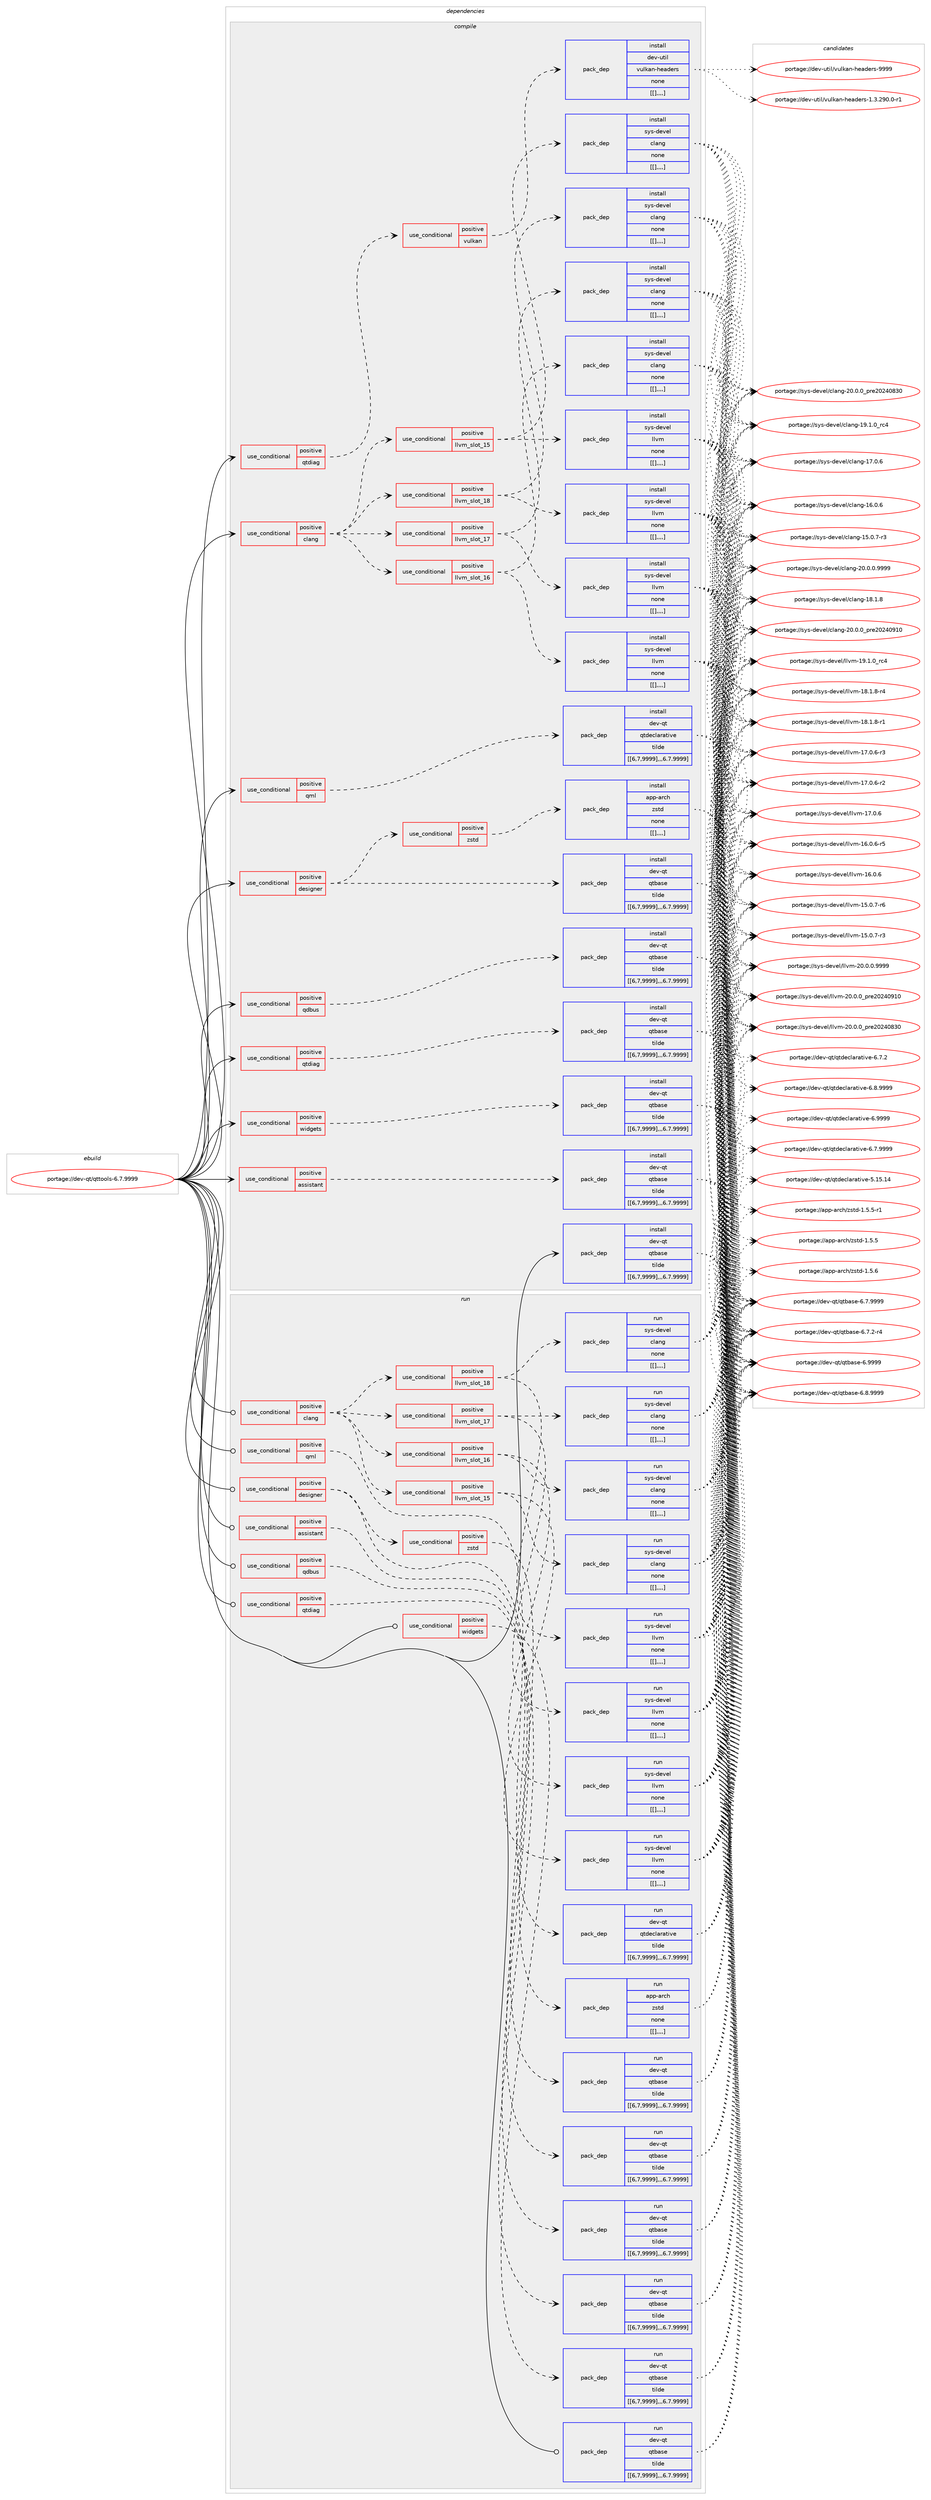 digraph prolog {

# *************
# Graph options
# *************

newrank=true;
concentrate=true;
compound=true;
graph [rankdir=LR,fontname=Helvetica,fontsize=10,ranksep=1.5];#, ranksep=2.5, nodesep=0.2];
edge  [arrowhead=vee];
node  [fontname=Helvetica,fontsize=10];

# **********
# The ebuild
# **********

subgraph cluster_leftcol {
color=gray;
label=<<i>ebuild</i>>;
id [label="portage://dev-qt/qttools-6.7.9999", color=red, width=4, href="../dev-qt/qttools-6.7.9999.svg"];
}

# ****************
# The dependencies
# ****************

subgraph cluster_midcol {
color=gray;
label=<<i>dependencies</i>>;
subgraph cluster_compile {
fillcolor="#eeeeee";
style=filled;
label=<<i>compile</i>>;
subgraph cond43555 {
dependency173355 [label=<<TABLE BORDER="0" CELLBORDER="1" CELLSPACING="0" CELLPADDING="4"><TR><TD ROWSPAN="3" CELLPADDING="10">use_conditional</TD></TR><TR><TD>positive</TD></TR><TR><TD>assistant</TD></TR></TABLE>>, shape=none, color=red];
subgraph pack128534 {
dependency173356 [label=<<TABLE BORDER="0" CELLBORDER="1" CELLSPACING="0" CELLPADDING="4" WIDTH="220"><TR><TD ROWSPAN="6" CELLPADDING="30">pack_dep</TD></TR><TR><TD WIDTH="110">install</TD></TR><TR><TD>dev-qt</TD></TR><TR><TD>qtbase</TD></TR><TR><TD>tilde</TD></TR><TR><TD>[[6,7,9999],,,6.7.9999]</TD></TR></TABLE>>, shape=none, color=blue];
}
dependency173355:e -> dependency173356:w [weight=20,style="dashed",arrowhead="vee"];
}
id:e -> dependency173355:w [weight=20,style="solid",arrowhead="vee"];
subgraph cond43556 {
dependency173357 [label=<<TABLE BORDER="0" CELLBORDER="1" CELLSPACING="0" CELLPADDING="4"><TR><TD ROWSPAN="3" CELLPADDING="10">use_conditional</TD></TR><TR><TD>positive</TD></TR><TR><TD>clang</TD></TR></TABLE>>, shape=none, color=red];
subgraph cond43557 {
dependency173358 [label=<<TABLE BORDER="0" CELLBORDER="1" CELLSPACING="0" CELLPADDING="4"><TR><TD ROWSPAN="3" CELLPADDING="10">use_conditional</TD></TR><TR><TD>positive</TD></TR><TR><TD>llvm_slot_15</TD></TR></TABLE>>, shape=none, color=red];
subgraph pack128535 {
dependency173359 [label=<<TABLE BORDER="0" CELLBORDER="1" CELLSPACING="0" CELLPADDING="4" WIDTH="220"><TR><TD ROWSPAN="6" CELLPADDING="30">pack_dep</TD></TR><TR><TD WIDTH="110">install</TD></TR><TR><TD>sys-devel</TD></TR><TR><TD>clang</TD></TR><TR><TD>none</TD></TR><TR><TD>[[],,,,]</TD></TR></TABLE>>, shape=none, color=blue];
}
dependency173358:e -> dependency173359:w [weight=20,style="dashed",arrowhead="vee"];
subgraph pack128536 {
dependency173360 [label=<<TABLE BORDER="0" CELLBORDER="1" CELLSPACING="0" CELLPADDING="4" WIDTH="220"><TR><TD ROWSPAN="6" CELLPADDING="30">pack_dep</TD></TR><TR><TD WIDTH="110">install</TD></TR><TR><TD>sys-devel</TD></TR><TR><TD>llvm</TD></TR><TR><TD>none</TD></TR><TR><TD>[[],,,,]</TD></TR></TABLE>>, shape=none, color=blue];
}
dependency173358:e -> dependency173360:w [weight=20,style="dashed",arrowhead="vee"];
}
dependency173357:e -> dependency173358:w [weight=20,style="dashed",arrowhead="vee"];
subgraph cond43558 {
dependency173361 [label=<<TABLE BORDER="0" CELLBORDER="1" CELLSPACING="0" CELLPADDING="4"><TR><TD ROWSPAN="3" CELLPADDING="10">use_conditional</TD></TR><TR><TD>positive</TD></TR><TR><TD>llvm_slot_16</TD></TR></TABLE>>, shape=none, color=red];
subgraph pack128537 {
dependency173362 [label=<<TABLE BORDER="0" CELLBORDER="1" CELLSPACING="0" CELLPADDING="4" WIDTH="220"><TR><TD ROWSPAN="6" CELLPADDING="30">pack_dep</TD></TR><TR><TD WIDTH="110">install</TD></TR><TR><TD>sys-devel</TD></TR><TR><TD>clang</TD></TR><TR><TD>none</TD></TR><TR><TD>[[],,,,]</TD></TR></TABLE>>, shape=none, color=blue];
}
dependency173361:e -> dependency173362:w [weight=20,style="dashed",arrowhead="vee"];
subgraph pack128538 {
dependency173363 [label=<<TABLE BORDER="0" CELLBORDER="1" CELLSPACING="0" CELLPADDING="4" WIDTH="220"><TR><TD ROWSPAN="6" CELLPADDING="30">pack_dep</TD></TR><TR><TD WIDTH="110">install</TD></TR><TR><TD>sys-devel</TD></TR><TR><TD>llvm</TD></TR><TR><TD>none</TD></TR><TR><TD>[[],,,,]</TD></TR></TABLE>>, shape=none, color=blue];
}
dependency173361:e -> dependency173363:w [weight=20,style="dashed",arrowhead="vee"];
}
dependency173357:e -> dependency173361:w [weight=20,style="dashed",arrowhead="vee"];
subgraph cond43559 {
dependency173364 [label=<<TABLE BORDER="0" CELLBORDER="1" CELLSPACING="0" CELLPADDING="4"><TR><TD ROWSPAN="3" CELLPADDING="10">use_conditional</TD></TR><TR><TD>positive</TD></TR><TR><TD>llvm_slot_17</TD></TR></TABLE>>, shape=none, color=red];
subgraph pack128539 {
dependency173365 [label=<<TABLE BORDER="0" CELLBORDER="1" CELLSPACING="0" CELLPADDING="4" WIDTH="220"><TR><TD ROWSPAN="6" CELLPADDING="30">pack_dep</TD></TR><TR><TD WIDTH="110">install</TD></TR><TR><TD>sys-devel</TD></TR><TR><TD>clang</TD></TR><TR><TD>none</TD></TR><TR><TD>[[],,,,]</TD></TR></TABLE>>, shape=none, color=blue];
}
dependency173364:e -> dependency173365:w [weight=20,style="dashed",arrowhead="vee"];
subgraph pack128540 {
dependency173366 [label=<<TABLE BORDER="0" CELLBORDER="1" CELLSPACING="0" CELLPADDING="4" WIDTH="220"><TR><TD ROWSPAN="6" CELLPADDING="30">pack_dep</TD></TR><TR><TD WIDTH="110">install</TD></TR><TR><TD>sys-devel</TD></TR><TR><TD>llvm</TD></TR><TR><TD>none</TD></TR><TR><TD>[[],,,,]</TD></TR></TABLE>>, shape=none, color=blue];
}
dependency173364:e -> dependency173366:w [weight=20,style="dashed",arrowhead="vee"];
}
dependency173357:e -> dependency173364:w [weight=20,style="dashed",arrowhead="vee"];
subgraph cond43560 {
dependency173367 [label=<<TABLE BORDER="0" CELLBORDER="1" CELLSPACING="0" CELLPADDING="4"><TR><TD ROWSPAN="3" CELLPADDING="10">use_conditional</TD></TR><TR><TD>positive</TD></TR><TR><TD>llvm_slot_18</TD></TR></TABLE>>, shape=none, color=red];
subgraph pack128541 {
dependency173368 [label=<<TABLE BORDER="0" CELLBORDER="1" CELLSPACING="0" CELLPADDING="4" WIDTH="220"><TR><TD ROWSPAN="6" CELLPADDING="30">pack_dep</TD></TR><TR><TD WIDTH="110">install</TD></TR><TR><TD>sys-devel</TD></TR><TR><TD>clang</TD></TR><TR><TD>none</TD></TR><TR><TD>[[],,,,]</TD></TR></TABLE>>, shape=none, color=blue];
}
dependency173367:e -> dependency173368:w [weight=20,style="dashed",arrowhead="vee"];
subgraph pack128542 {
dependency173369 [label=<<TABLE BORDER="0" CELLBORDER="1" CELLSPACING="0" CELLPADDING="4" WIDTH="220"><TR><TD ROWSPAN="6" CELLPADDING="30">pack_dep</TD></TR><TR><TD WIDTH="110">install</TD></TR><TR><TD>sys-devel</TD></TR><TR><TD>llvm</TD></TR><TR><TD>none</TD></TR><TR><TD>[[],,,,]</TD></TR></TABLE>>, shape=none, color=blue];
}
dependency173367:e -> dependency173369:w [weight=20,style="dashed",arrowhead="vee"];
}
dependency173357:e -> dependency173367:w [weight=20,style="dashed",arrowhead="vee"];
}
id:e -> dependency173357:w [weight=20,style="solid",arrowhead="vee"];
subgraph cond43561 {
dependency173370 [label=<<TABLE BORDER="0" CELLBORDER="1" CELLSPACING="0" CELLPADDING="4"><TR><TD ROWSPAN="3" CELLPADDING="10">use_conditional</TD></TR><TR><TD>positive</TD></TR><TR><TD>designer</TD></TR></TABLE>>, shape=none, color=red];
subgraph pack128543 {
dependency173371 [label=<<TABLE BORDER="0" CELLBORDER="1" CELLSPACING="0" CELLPADDING="4" WIDTH="220"><TR><TD ROWSPAN="6" CELLPADDING="30">pack_dep</TD></TR><TR><TD WIDTH="110">install</TD></TR><TR><TD>dev-qt</TD></TR><TR><TD>qtbase</TD></TR><TR><TD>tilde</TD></TR><TR><TD>[[6,7,9999],,,6.7.9999]</TD></TR></TABLE>>, shape=none, color=blue];
}
dependency173370:e -> dependency173371:w [weight=20,style="dashed",arrowhead="vee"];
subgraph cond43562 {
dependency173372 [label=<<TABLE BORDER="0" CELLBORDER="1" CELLSPACING="0" CELLPADDING="4"><TR><TD ROWSPAN="3" CELLPADDING="10">use_conditional</TD></TR><TR><TD>positive</TD></TR><TR><TD>zstd</TD></TR></TABLE>>, shape=none, color=red];
subgraph pack128544 {
dependency173373 [label=<<TABLE BORDER="0" CELLBORDER="1" CELLSPACING="0" CELLPADDING="4" WIDTH="220"><TR><TD ROWSPAN="6" CELLPADDING="30">pack_dep</TD></TR><TR><TD WIDTH="110">install</TD></TR><TR><TD>app-arch</TD></TR><TR><TD>zstd</TD></TR><TR><TD>none</TD></TR><TR><TD>[[],,,,]</TD></TR></TABLE>>, shape=none, color=blue];
}
dependency173372:e -> dependency173373:w [weight=20,style="dashed",arrowhead="vee"];
}
dependency173370:e -> dependency173372:w [weight=20,style="dashed",arrowhead="vee"];
}
id:e -> dependency173370:w [weight=20,style="solid",arrowhead="vee"];
subgraph cond43563 {
dependency173374 [label=<<TABLE BORDER="0" CELLBORDER="1" CELLSPACING="0" CELLPADDING="4"><TR><TD ROWSPAN="3" CELLPADDING="10">use_conditional</TD></TR><TR><TD>positive</TD></TR><TR><TD>qdbus</TD></TR></TABLE>>, shape=none, color=red];
subgraph pack128545 {
dependency173375 [label=<<TABLE BORDER="0" CELLBORDER="1" CELLSPACING="0" CELLPADDING="4" WIDTH="220"><TR><TD ROWSPAN="6" CELLPADDING="30">pack_dep</TD></TR><TR><TD WIDTH="110">install</TD></TR><TR><TD>dev-qt</TD></TR><TR><TD>qtbase</TD></TR><TR><TD>tilde</TD></TR><TR><TD>[[6,7,9999],,,6.7.9999]</TD></TR></TABLE>>, shape=none, color=blue];
}
dependency173374:e -> dependency173375:w [weight=20,style="dashed",arrowhead="vee"];
}
id:e -> dependency173374:w [weight=20,style="solid",arrowhead="vee"];
subgraph cond43564 {
dependency173376 [label=<<TABLE BORDER="0" CELLBORDER="1" CELLSPACING="0" CELLPADDING="4"><TR><TD ROWSPAN="3" CELLPADDING="10">use_conditional</TD></TR><TR><TD>positive</TD></TR><TR><TD>qml</TD></TR></TABLE>>, shape=none, color=red];
subgraph pack128546 {
dependency173377 [label=<<TABLE BORDER="0" CELLBORDER="1" CELLSPACING="0" CELLPADDING="4" WIDTH="220"><TR><TD ROWSPAN="6" CELLPADDING="30">pack_dep</TD></TR><TR><TD WIDTH="110">install</TD></TR><TR><TD>dev-qt</TD></TR><TR><TD>qtdeclarative</TD></TR><TR><TD>tilde</TD></TR><TR><TD>[[6,7,9999],,,6.7.9999]</TD></TR></TABLE>>, shape=none, color=blue];
}
dependency173376:e -> dependency173377:w [weight=20,style="dashed",arrowhead="vee"];
}
id:e -> dependency173376:w [weight=20,style="solid",arrowhead="vee"];
subgraph cond43565 {
dependency173378 [label=<<TABLE BORDER="0" CELLBORDER="1" CELLSPACING="0" CELLPADDING="4"><TR><TD ROWSPAN="3" CELLPADDING="10">use_conditional</TD></TR><TR><TD>positive</TD></TR><TR><TD>qtdiag</TD></TR></TABLE>>, shape=none, color=red];
subgraph cond43566 {
dependency173379 [label=<<TABLE BORDER="0" CELLBORDER="1" CELLSPACING="0" CELLPADDING="4"><TR><TD ROWSPAN="3" CELLPADDING="10">use_conditional</TD></TR><TR><TD>positive</TD></TR><TR><TD>vulkan</TD></TR></TABLE>>, shape=none, color=red];
subgraph pack128547 {
dependency173380 [label=<<TABLE BORDER="0" CELLBORDER="1" CELLSPACING="0" CELLPADDING="4" WIDTH="220"><TR><TD ROWSPAN="6" CELLPADDING="30">pack_dep</TD></TR><TR><TD WIDTH="110">install</TD></TR><TR><TD>dev-util</TD></TR><TR><TD>vulkan-headers</TD></TR><TR><TD>none</TD></TR><TR><TD>[[],,,,]</TD></TR></TABLE>>, shape=none, color=blue];
}
dependency173379:e -> dependency173380:w [weight=20,style="dashed",arrowhead="vee"];
}
dependency173378:e -> dependency173379:w [weight=20,style="dashed",arrowhead="vee"];
}
id:e -> dependency173378:w [weight=20,style="solid",arrowhead="vee"];
subgraph cond43567 {
dependency173381 [label=<<TABLE BORDER="0" CELLBORDER="1" CELLSPACING="0" CELLPADDING="4"><TR><TD ROWSPAN="3" CELLPADDING="10">use_conditional</TD></TR><TR><TD>positive</TD></TR><TR><TD>qtdiag</TD></TR></TABLE>>, shape=none, color=red];
subgraph pack128548 {
dependency173382 [label=<<TABLE BORDER="0" CELLBORDER="1" CELLSPACING="0" CELLPADDING="4" WIDTH="220"><TR><TD ROWSPAN="6" CELLPADDING="30">pack_dep</TD></TR><TR><TD WIDTH="110">install</TD></TR><TR><TD>dev-qt</TD></TR><TR><TD>qtbase</TD></TR><TR><TD>tilde</TD></TR><TR><TD>[[6,7,9999],,,6.7.9999]</TD></TR></TABLE>>, shape=none, color=blue];
}
dependency173381:e -> dependency173382:w [weight=20,style="dashed",arrowhead="vee"];
}
id:e -> dependency173381:w [weight=20,style="solid",arrowhead="vee"];
subgraph cond43568 {
dependency173383 [label=<<TABLE BORDER="0" CELLBORDER="1" CELLSPACING="0" CELLPADDING="4"><TR><TD ROWSPAN="3" CELLPADDING="10">use_conditional</TD></TR><TR><TD>positive</TD></TR><TR><TD>widgets</TD></TR></TABLE>>, shape=none, color=red];
subgraph pack128549 {
dependency173384 [label=<<TABLE BORDER="0" CELLBORDER="1" CELLSPACING="0" CELLPADDING="4" WIDTH="220"><TR><TD ROWSPAN="6" CELLPADDING="30">pack_dep</TD></TR><TR><TD WIDTH="110">install</TD></TR><TR><TD>dev-qt</TD></TR><TR><TD>qtbase</TD></TR><TR><TD>tilde</TD></TR><TR><TD>[[6,7,9999],,,6.7.9999]</TD></TR></TABLE>>, shape=none, color=blue];
}
dependency173383:e -> dependency173384:w [weight=20,style="dashed",arrowhead="vee"];
}
id:e -> dependency173383:w [weight=20,style="solid",arrowhead="vee"];
subgraph pack128550 {
dependency173385 [label=<<TABLE BORDER="0" CELLBORDER="1" CELLSPACING="0" CELLPADDING="4" WIDTH="220"><TR><TD ROWSPAN="6" CELLPADDING="30">pack_dep</TD></TR><TR><TD WIDTH="110">install</TD></TR><TR><TD>dev-qt</TD></TR><TR><TD>qtbase</TD></TR><TR><TD>tilde</TD></TR><TR><TD>[[6,7,9999],,,6.7.9999]</TD></TR></TABLE>>, shape=none, color=blue];
}
id:e -> dependency173385:w [weight=20,style="solid",arrowhead="vee"];
}
subgraph cluster_compileandrun {
fillcolor="#eeeeee";
style=filled;
label=<<i>compile and run</i>>;
}
subgraph cluster_run {
fillcolor="#eeeeee";
style=filled;
label=<<i>run</i>>;
subgraph cond43569 {
dependency173386 [label=<<TABLE BORDER="0" CELLBORDER="1" CELLSPACING="0" CELLPADDING="4"><TR><TD ROWSPAN="3" CELLPADDING="10">use_conditional</TD></TR><TR><TD>positive</TD></TR><TR><TD>assistant</TD></TR></TABLE>>, shape=none, color=red];
subgraph pack128551 {
dependency173387 [label=<<TABLE BORDER="0" CELLBORDER="1" CELLSPACING="0" CELLPADDING="4" WIDTH="220"><TR><TD ROWSPAN="6" CELLPADDING="30">pack_dep</TD></TR><TR><TD WIDTH="110">run</TD></TR><TR><TD>dev-qt</TD></TR><TR><TD>qtbase</TD></TR><TR><TD>tilde</TD></TR><TR><TD>[[6,7,9999],,,6.7.9999]</TD></TR></TABLE>>, shape=none, color=blue];
}
dependency173386:e -> dependency173387:w [weight=20,style="dashed",arrowhead="vee"];
}
id:e -> dependency173386:w [weight=20,style="solid",arrowhead="odot"];
subgraph cond43570 {
dependency173388 [label=<<TABLE BORDER="0" CELLBORDER="1" CELLSPACING="0" CELLPADDING="4"><TR><TD ROWSPAN="3" CELLPADDING="10">use_conditional</TD></TR><TR><TD>positive</TD></TR><TR><TD>clang</TD></TR></TABLE>>, shape=none, color=red];
subgraph cond43571 {
dependency173389 [label=<<TABLE BORDER="0" CELLBORDER="1" CELLSPACING="0" CELLPADDING="4"><TR><TD ROWSPAN="3" CELLPADDING="10">use_conditional</TD></TR><TR><TD>positive</TD></TR><TR><TD>llvm_slot_15</TD></TR></TABLE>>, shape=none, color=red];
subgraph pack128552 {
dependency173390 [label=<<TABLE BORDER="0" CELLBORDER="1" CELLSPACING="0" CELLPADDING="4" WIDTH="220"><TR><TD ROWSPAN="6" CELLPADDING="30">pack_dep</TD></TR><TR><TD WIDTH="110">run</TD></TR><TR><TD>sys-devel</TD></TR><TR><TD>clang</TD></TR><TR><TD>none</TD></TR><TR><TD>[[],,,,]</TD></TR></TABLE>>, shape=none, color=blue];
}
dependency173389:e -> dependency173390:w [weight=20,style="dashed",arrowhead="vee"];
subgraph pack128553 {
dependency173391 [label=<<TABLE BORDER="0" CELLBORDER="1" CELLSPACING="0" CELLPADDING="4" WIDTH="220"><TR><TD ROWSPAN="6" CELLPADDING="30">pack_dep</TD></TR><TR><TD WIDTH="110">run</TD></TR><TR><TD>sys-devel</TD></TR><TR><TD>llvm</TD></TR><TR><TD>none</TD></TR><TR><TD>[[],,,,]</TD></TR></TABLE>>, shape=none, color=blue];
}
dependency173389:e -> dependency173391:w [weight=20,style="dashed",arrowhead="vee"];
}
dependency173388:e -> dependency173389:w [weight=20,style="dashed",arrowhead="vee"];
subgraph cond43572 {
dependency173392 [label=<<TABLE BORDER="0" CELLBORDER="1" CELLSPACING="0" CELLPADDING="4"><TR><TD ROWSPAN="3" CELLPADDING="10">use_conditional</TD></TR><TR><TD>positive</TD></TR><TR><TD>llvm_slot_16</TD></TR></TABLE>>, shape=none, color=red];
subgraph pack128554 {
dependency173393 [label=<<TABLE BORDER="0" CELLBORDER="1" CELLSPACING="0" CELLPADDING="4" WIDTH="220"><TR><TD ROWSPAN="6" CELLPADDING="30">pack_dep</TD></TR><TR><TD WIDTH="110">run</TD></TR><TR><TD>sys-devel</TD></TR><TR><TD>clang</TD></TR><TR><TD>none</TD></TR><TR><TD>[[],,,,]</TD></TR></TABLE>>, shape=none, color=blue];
}
dependency173392:e -> dependency173393:w [weight=20,style="dashed",arrowhead="vee"];
subgraph pack128555 {
dependency173394 [label=<<TABLE BORDER="0" CELLBORDER="1" CELLSPACING="0" CELLPADDING="4" WIDTH="220"><TR><TD ROWSPAN="6" CELLPADDING="30">pack_dep</TD></TR><TR><TD WIDTH="110">run</TD></TR><TR><TD>sys-devel</TD></TR><TR><TD>llvm</TD></TR><TR><TD>none</TD></TR><TR><TD>[[],,,,]</TD></TR></TABLE>>, shape=none, color=blue];
}
dependency173392:e -> dependency173394:w [weight=20,style="dashed",arrowhead="vee"];
}
dependency173388:e -> dependency173392:w [weight=20,style="dashed",arrowhead="vee"];
subgraph cond43573 {
dependency173395 [label=<<TABLE BORDER="0" CELLBORDER="1" CELLSPACING="0" CELLPADDING="4"><TR><TD ROWSPAN="3" CELLPADDING="10">use_conditional</TD></TR><TR><TD>positive</TD></TR><TR><TD>llvm_slot_17</TD></TR></TABLE>>, shape=none, color=red];
subgraph pack128556 {
dependency173396 [label=<<TABLE BORDER="0" CELLBORDER="1" CELLSPACING="0" CELLPADDING="4" WIDTH="220"><TR><TD ROWSPAN="6" CELLPADDING="30">pack_dep</TD></TR><TR><TD WIDTH="110">run</TD></TR><TR><TD>sys-devel</TD></TR><TR><TD>clang</TD></TR><TR><TD>none</TD></TR><TR><TD>[[],,,,]</TD></TR></TABLE>>, shape=none, color=blue];
}
dependency173395:e -> dependency173396:w [weight=20,style="dashed",arrowhead="vee"];
subgraph pack128557 {
dependency173397 [label=<<TABLE BORDER="0" CELLBORDER="1" CELLSPACING="0" CELLPADDING="4" WIDTH="220"><TR><TD ROWSPAN="6" CELLPADDING="30">pack_dep</TD></TR><TR><TD WIDTH="110">run</TD></TR><TR><TD>sys-devel</TD></TR><TR><TD>llvm</TD></TR><TR><TD>none</TD></TR><TR><TD>[[],,,,]</TD></TR></TABLE>>, shape=none, color=blue];
}
dependency173395:e -> dependency173397:w [weight=20,style="dashed",arrowhead="vee"];
}
dependency173388:e -> dependency173395:w [weight=20,style="dashed",arrowhead="vee"];
subgraph cond43574 {
dependency173398 [label=<<TABLE BORDER="0" CELLBORDER="1" CELLSPACING="0" CELLPADDING="4"><TR><TD ROWSPAN="3" CELLPADDING="10">use_conditional</TD></TR><TR><TD>positive</TD></TR><TR><TD>llvm_slot_18</TD></TR></TABLE>>, shape=none, color=red];
subgraph pack128558 {
dependency173399 [label=<<TABLE BORDER="0" CELLBORDER="1" CELLSPACING="0" CELLPADDING="4" WIDTH="220"><TR><TD ROWSPAN="6" CELLPADDING="30">pack_dep</TD></TR><TR><TD WIDTH="110">run</TD></TR><TR><TD>sys-devel</TD></TR><TR><TD>clang</TD></TR><TR><TD>none</TD></TR><TR><TD>[[],,,,]</TD></TR></TABLE>>, shape=none, color=blue];
}
dependency173398:e -> dependency173399:w [weight=20,style="dashed",arrowhead="vee"];
subgraph pack128559 {
dependency173400 [label=<<TABLE BORDER="0" CELLBORDER="1" CELLSPACING="0" CELLPADDING="4" WIDTH="220"><TR><TD ROWSPAN="6" CELLPADDING="30">pack_dep</TD></TR><TR><TD WIDTH="110">run</TD></TR><TR><TD>sys-devel</TD></TR><TR><TD>llvm</TD></TR><TR><TD>none</TD></TR><TR><TD>[[],,,,]</TD></TR></TABLE>>, shape=none, color=blue];
}
dependency173398:e -> dependency173400:w [weight=20,style="dashed",arrowhead="vee"];
}
dependency173388:e -> dependency173398:w [weight=20,style="dashed",arrowhead="vee"];
}
id:e -> dependency173388:w [weight=20,style="solid",arrowhead="odot"];
subgraph cond43575 {
dependency173401 [label=<<TABLE BORDER="0" CELLBORDER="1" CELLSPACING="0" CELLPADDING="4"><TR><TD ROWSPAN="3" CELLPADDING="10">use_conditional</TD></TR><TR><TD>positive</TD></TR><TR><TD>designer</TD></TR></TABLE>>, shape=none, color=red];
subgraph pack128560 {
dependency173402 [label=<<TABLE BORDER="0" CELLBORDER="1" CELLSPACING="0" CELLPADDING="4" WIDTH="220"><TR><TD ROWSPAN="6" CELLPADDING="30">pack_dep</TD></TR><TR><TD WIDTH="110">run</TD></TR><TR><TD>dev-qt</TD></TR><TR><TD>qtbase</TD></TR><TR><TD>tilde</TD></TR><TR><TD>[[6,7,9999],,,6.7.9999]</TD></TR></TABLE>>, shape=none, color=blue];
}
dependency173401:e -> dependency173402:w [weight=20,style="dashed",arrowhead="vee"];
subgraph cond43576 {
dependency173403 [label=<<TABLE BORDER="0" CELLBORDER="1" CELLSPACING="0" CELLPADDING="4"><TR><TD ROWSPAN="3" CELLPADDING="10">use_conditional</TD></TR><TR><TD>positive</TD></TR><TR><TD>zstd</TD></TR></TABLE>>, shape=none, color=red];
subgraph pack128561 {
dependency173404 [label=<<TABLE BORDER="0" CELLBORDER="1" CELLSPACING="0" CELLPADDING="4" WIDTH="220"><TR><TD ROWSPAN="6" CELLPADDING="30">pack_dep</TD></TR><TR><TD WIDTH="110">run</TD></TR><TR><TD>app-arch</TD></TR><TR><TD>zstd</TD></TR><TR><TD>none</TD></TR><TR><TD>[[],,,,]</TD></TR></TABLE>>, shape=none, color=blue];
}
dependency173403:e -> dependency173404:w [weight=20,style="dashed",arrowhead="vee"];
}
dependency173401:e -> dependency173403:w [weight=20,style="dashed",arrowhead="vee"];
}
id:e -> dependency173401:w [weight=20,style="solid",arrowhead="odot"];
subgraph cond43577 {
dependency173405 [label=<<TABLE BORDER="0" CELLBORDER="1" CELLSPACING="0" CELLPADDING="4"><TR><TD ROWSPAN="3" CELLPADDING="10">use_conditional</TD></TR><TR><TD>positive</TD></TR><TR><TD>qdbus</TD></TR></TABLE>>, shape=none, color=red];
subgraph pack128562 {
dependency173406 [label=<<TABLE BORDER="0" CELLBORDER="1" CELLSPACING="0" CELLPADDING="4" WIDTH="220"><TR><TD ROWSPAN="6" CELLPADDING="30">pack_dep</TD></TR><TR><TD WIDTH="110">run</TD></TR><TR><TD>dev-qt</TD></TR><TR><TD>qtbase</TD></TR><TR><TD>tilde</TD></TR><TR><TD>[[6,7,9999],,,6.7.9999]</TD></TR></TABLE>>, shape=none, color=blue];
}
dependency173405:e -> dependency173406:w [weight=20,style="dashed",arrowhead="vee"];
}
id:e -> dependency173405:w [weight=20,style="solid",arrowhead="odot"];
subgraph cond43578 {
dependency173407 [label=<<TABLE BORDER="0" CELLBORDER="1" CELLSPACING="0" CELLPADDING="4"><TR><TD ROWSPAN="3" CELLPADDING="10">use_conditional</TD></TR><TR><TD>positive</TD></TR><TR><TD>qml</TD></TR></TABLE>>, shape=none, color=red];
subgraph pack128563 {
dependency173408 [label=<<TABLE BORDER="0" CELLBORDER="1" CELLSPACING="0" CELLPADDING="4" WIDTH="220"><TR><TD ROWSPAN="6" CELLPADDING="30">pack_dep</TD></TR><TR><TD WIDTH="110">run</TD></TR><TR><TD>dev-qt</TD></TR><TR><TD>qtdeclarative</TD></TR><TR><TD>tilde</TD></TR><TR><TD>[[6,7,9999],,,6.7.9999]</TD></TR></TABLE>>, shape=none, color=blue];
}
dependency173407:e -> dependency173408:w [weight=20,style="dashed",arrowhead="vee"];
}
id:e -> dependency173407:w [weight=20,style="solid",arrowhead="odot"];
subgraph cond43579 {
dependency173409 [label=<<TABLE BORDER="0" CELLBORDER="1" CELLSPACING="0" CELLPADDING="4"><TR><TD ROWSPAN="3" CELLPADDING="10">use_conditional</TD></TR><TR><TD>positive</TD></TR><TR><TD>qtdiag</TD></TR></TABLE>>, shape=none, color=red];
subgraph pack128564 {
dependency173410 [label=<<TABLE BORDER="0" CELLBORDER="1" CELLSPACING="0" CELLPADDING="4" WIDTH="220"><TR><TD ROWSPAN="6" CELLPADDING="30">pack_dep</TD></TR><TR><TD WIDTH="110">run</TD></TR><TR><TD>dev-qt</TD></TR><TR><TD>qtbase</TD></TR><TR><TD>tilde</TD></TR><TR><TD>[[6,7,9999],,,6.7.9999]</TD></TR></TABLE>>, shape=none, color=blue];
}
dependency173409:e -> dependency173410:w [weight=20,style="dashed",arrowhead="vee"];
}
id:e -> dependency173409:w [weight=20,style="solid",arrowhead="odot"];
subgraph cond43580 {
dependency173411 [label=<<TABLE BORDER="0" CELLBORDER="1" CELLSPACING="0" CELLPADDING="4"><TR><TD ROWSPAN="3" CELLPADDING="10">use_conditional</TD></TR><TR><TD>positive</TD></TR><TR><TD>widgets</TD></TR></TABLE>>, shape=none, color=red];
subgraph pack128565 {
dependency173412 [label=<<TABLE BORDER="0" CELLBORDER="1" CELLSPACING="0" CELLPADDING="4" WIDTH="220"><TR><TD ROWSPAN="6" CELLPADDING="30">pack_dep</TD></TR><TR><TD WIDTH="110">run</TD></TR><TR><TD>dev-qt</TD></TR><TR><TD>qtbase</TD></TR><TR><TD>tilde</TD></TR><TR><TD>[[6,7,9999],,,6.7.9999]</TD></TR></TABLE>>, shape=none, color=blue];
}
dependency173411:e -> dependency173412:w [weight=20,style="dashed",arrowhead="vee"];
}
id:e -> dependency173411:w [weight=20,style="solid",arrowhead="odot"];
subgraph pack128566 {
dependency173413 [label=<<TABLE BORDER="0" CELLBORDER="1" CELLSPACING="0" CELLPADDING="4" WIDTH="220"><TR><TD ROWSPAN="6" CELLPADDING="30">pack_dep</TD></TR><TR><TD WIDTH="110">run</TD></TR><TR><TD>dev-qt</TD></TR><TR><TD>qtbase</TD></TR><TR><TD>tilde</TD></TR><TR><TD>[[6,7,9999],,,6.7.9999]</TD></TR></TABLE>>, shape=none, color=blue];
}
id:e -> dependency173413:w [weight=20,style="solid",arrowhead="odot"];
}
}

# **************
# The candidates
# **************

subgraph cluster_choices {
rank=same;
color=gray;
label=<<i>candidates</i>>;

subgraph choice128534 {
color=black;
nodesep=1;
choice1001011184511311647113116989711510145544657575757 [label="portage://dev-qt/qtbase-6.9999", color=red, width=4,href="../dev-qt/qtbase-6.9999.svg"];
choice10010111845113116471131169897115101455446564657575757 [label="portage://dev-qt/qtbase-6.8.9999", color=red, width=4,href="../dev-qt/qtbase-6.8.9999.svg"];
choice10010111845113116471131169897115101455446554657575757 [label="portage://dev-qt/qtbase-6.7.9999", color=red, width=4,href="../dev-qt/qtbase-6.7.9999.svg"];
choice100101118451131164711311698971151014554465546504511452 [label="portage://dev-qt/qtbase-6.7.2-r4", color=red, width=4,href="../dev-qt/qtbase-6.7.2-r4.svg"];
dependency173356:e -> choice1001011184511311647113116989711510145544657575757:w [style=dotted,weight="100"];
dependency173356:e -> choice10010111845113116471131169897115101455446564657575757:w [style=dotted,weight="100"];
dependency173356:e -> choice10010111845113116471131169897115101455446554657575757:w [style=dotted,weight="100"];
dependency173356:e -> choice100101118451131164711311698971151014554465546504511452:w [style=dotted,weight="100"];
}
subgraph choice128535 {
color=black;
nodesep=1;
choice11512111545100101118101108479910897110103455048464846484657575757 [label="portage://sys-devel/clang-20.0.0.9999", color=red, width=4,href="../sys-devel/clang-20.0.0.9999.svg"];
choice1151211154510010111810110847991089711010345504846484648951121141015048505248574948 [label="portage://sys-devel/clang-20.0.0_pre20240910", color=red, width=4,href="../sys-devel/clang-20.0.0_pre20240910.svg"];
choice1151211154510010111810110847991089711010345504846484648951121141015048505248565148 [label="portage://sys-devel/clang-20.0.0_pre20240830", color=red, width=4,href="../sys-devel/clang-20.0.0_pre20240830.svg"];
choice1151211154510010111810110847991089711010345495746494648951149952 [label="portage://sys-devel/clang-19.1.0_rc4", color=red, width=4,href="../sys-devel/clang-19.1.0_rc4.svg"];
choice1151211154510010111810110847991089711010345495646494656 [label="portage://sys-devel/clang-18.1.8", color=red, width=4,href="../sys-devel/clang-18.1.8.svg"];
choice1151211154510010111810110847991089711010345495546484654 [label="portage://sys-devel/clang-17.0.6", color=red, width=4,href="../sys-devel/clang-17.0.6.svg"];
choice1151211154510010111810110847991089711010345495446484654 [label="portage://sys-devel/clang-16.0.6", color=red, width=4,href="../sys-devel/clang-16.0.6.svg"];
choice11512111545100101118101108479910897110103454953464846554511451 [label="portage://sys-devel/clang-15.0.7-r3", color=red, width=4,href="../sys-devel/clang-15.0.7-r3.svg"];
dependency173359:e -> choice11512111545100101118101108479910897110103455048464846484657575757:w [style=dotted,weight="100"];
dependency173359:e -> choice1151211154510010111810110847991089711010345504846484648951121141015048505248574948:w [style=dotted,weight="100"];
dependency173359:e -> choice1151211154510010111810110847991089711010345504846484648951121141015048505248565148:w [style=dotted,weight="100"];
dependency173359:e -> choice1151211154510010111810110847991089711010345495746494648951149952:w [style=dotted,weight="100"];
dependency173359:e -> choice1151211154510010111810110847991089711010345495646494656:w [style=dotted,weight="100"];
dependency173359:e -> choice1151211154510010111810110847991089711010345495546484654:w [style=dotted,weight="100"];
dependency173359:e -> choice1151211154510010111810110847991089711010345495446484654:w [style=dotted,weight="100"];
dependency173359:e -> choice11512111545100101118101108479910897110103454953464846554511451:w [style=dotted,weight="100"];
}
subgraph choice128536 {
color=black;
nodesep=1;
choice1151211154510010111810110847108108118109455048464846484657575757 [label="portage://sys-devel/llvm-20.0.0.9999", color=red, width=4,href="../sys-devel/llvm-20.0.0.9999.svg"];
choice115121115451001011181011084710810811810945504846484648951121141015048505248574948 [label="portage://sys-devel/llvm-20.0.0_pre20240910", color=red, width=4,href="../sys-devel/llvm-20.0.0_pre20240910.svg"];
choice115121115451001011181011084710810811810945504846484648951121141015048505248565148 [label="portage://sys-devel/llvm-20.0.0_pre20240830", color=red, width=4,href="../sys-devel/llvm-20.0.0_pre20240830.svg"];
choice115121115451001011181011084710810811810945495746494648951149952 [label="portage://sys-devel/llvm-19.1.0_rc4", color=red, width=4,href="../sys-devel/llvm-19.1.0_rc4.svg"];
choice1151211154510010111810110847108108118109454956464946564511452 [label="portage://sys-devel/llvm-18.1.8-r4", color=red, width=4,href="../sys-devel/llvm-18.1.8-r4.svg"];
choice1151211154510010111810110847108108118109454956464946564511449 [label="portage://sys-devel/llvm-18.1.8-r1", color=red, width=4,href="../sys-devel/llvm-18.1.8-r1.svg"];
choice1151211154510010111810110847108108118109454955464846544511451 [label="portage://sys-devel/llvm-17.0.6-r3", color=red, width=4,href="../sys-devel/llvm-17.0.6-r3.svg"];
choice1151211154510010111810110847108108118109454955464846544511450 [label="portage://sys-devel/llvm-17.0.6-r2", color=red, width=4,href="../sys-devel/llvm-17.0.6-r2.svg"];
choice115121115451001011181011084710810811810945495546484654 [label="portage://sys-devel/llvm-17.0.6", color=red, width=4,href="../sys-devel/llvm-17.0.6.svg"];
choice1151211154510010111810110847108108118109454954464846544511453 [label="portage://sys-devel/llvm-16.0.6-r5", color=red, width=4,href="../sys-devel/llvm-16.0.6-r5.svg"];
choice115121115451001011181011084710810811810945495446484654 [label="portage://sys-devel/llvm-16.0.6", color=red, width=4,href="../sys-devel/llvm-16.0.6.svg"];
choice1151211154510010111810110847108108118109454953464846554511454 [label="portage://sys-devel/llvm-15.0.7-r6", color=red, width=4,href="../sys-devel/llvm-15.0.7-r6.svg"];
choice1151211154510010111810110847108108118109454953464846554511451 [label="portage://sys-devel/llvm-15.0.7-r3", color=red, width=4,href="../sys-devel/llvm-15.0.7-r3.svg"];
dependency173360:e -> choice1151211154510010111810110847108108118109455048464846484657575757:w [style=dotted,weight="100"];
dependency173360:e -> choice115121115451001011181011084710810811810945504846484648951121141015048505248574948:w [style=dotted,weight="100"];
dependency173360:e -> choice115121115451001011181011084710810811810945504846484648951121141015048505248565148:w [style=dotted,weight="100"];
dependency173360:e -> choice115121115451001011181011084710810811810945495746494648951149952:w [style=dotted,weight="100"];
dependency173360:e -> choice1151211154510010111810110847108108118109454956464946564511452:w [style=dotted,weight="100"];
dependency173360:e -> choice1151211154510010111810110847108108118109454956464946564511449:w [style=dotted,weight="100"];
dependency173360:e -> choice1151211154510010111810110847108108118109454955464846544511451:w [style=dotted,weight="100"];
dependency173360:e -> choice1151211154510010111810110847108108118109454955464846544511450:w [style=dotted,weight="100"];
dependency173360:e -> choice115121115451001011181011084710810811810945495546484654:w [style=dotted,weight="100"];
dependency173360:e -> choice1151211154510010111810110847108108118109454954464846544511453:w [style=dotted,weight="100"];
dependency173360:e -> choice115121115451001011181011084710810811810945495446484654:w [style=dotted,weight="100"];
dependency173360:e -> choice1151211154510010111810110847108108118109454953464846554511454:w [style=dotted,weight="100"];
dependency173360:e -> choice1151211154510010111810110847108108118109454953464846554511451:w [style=dotted,weight="100"];
}
subgraph choice128537 {
color=black;
nodesep=1;
choice11512111545100101118101108479910897110103455048464846484657575757 [label="portage://sys-devel/clang-20.0.0.9999", color=red, width=4,href="../sys-devel/clang-20.0.0.9999.svg"];
choice1151211154510010111810110847991089711010345504846484648951121141015048505248574948 [label="portage://sys-devel/clang-20.0.0_pre20240910", color=red, width=4,href="../sys-devel/clang-20.0.0_pre20240910.svg"];
choice1151211154510010111810110847991089711010345504846484648951121141015048505248565148 [label="portage://sys-devel/clang-20.0.0_pre20240830", color=red, width=4,href="../sys-devel/clang-20.0.0_pre20240830.svg"];
choice1151211154510010111810110847991089711010345495746494648951149952 [label="portage://sys-devel/clang-19.1.0_rc4", color=red, width=4,href="../sys-devel/clang-19.1.0_rc4.svg"];
choice1151211154510010111810110847991089711010345495646494656 [label="portage://sys-devel/clang-18.1.8", color=red, width=4,href="../sys-devel/clang-18.1.8.svg"];
choice1151211154510010111810110847991089711010345495546484654 [label="portage://sys-devel/clang-17.0.6", color=red, width=4,href="../sys-devel/clang-17.0.6.svg"];
choice1151211154510010111810110847991089711010345495446484654 [label="portage://sys-devel/clang-16.0.6", color=red, width=4,href="../sys-devel/clang-16.0.6.svg"];
choice11512111545100101118101108479910897110103454953464846554511451 [label="portage://sys-devel/clang-15.0.7-r3", color=red, width=4,href="../sys-devel/clang-15.0.7-r3.svg"];
dependency173362:e -> choice11512111545100101118101108479910897110103455048464846484657575757:w [style=dotted,weight="100"];
dependency173362:e -> choice1151211154510010111810110847991089711010345504846484648951121141015048505248574948:w [style=dotted,weight="100"];
dependency173362:e -> choice1151211154510010111810110847991089711010345504846484648951121141015048505248565148:w [style=dotted,weight="100"];
dependency173362:e -> choice1151211154510010111810110847991089711010345495746494648951149952:w [style=dotted,weight="100"];
dependency173362:e -> choice1151211154510010111810110847991089711010345495646494656:w [style=dotted,weight="100"];
dependency173362:e -> choice1151211154510010111810110847991089711010345495546484654:w [style=dotted,weight="100"];
dependency173362:e -> choice1151211154510010111810110847991089711010345495446484654:w [style=dotted,weight="100"];
dependency173362:e -> choice11512111545100101118101108479910897110103454953464846554511451:w [style=dotted,weight="100"];
}
subgraph choice128538 {
color=black;
nodesep=1;
choice1151211154510010111810110847108108118109455048464846484657575757 [label="portage://sys-devel/llvm-20.0.0.9999", color=red, width=4,href="../sys-devel/llvm-20.0.0.9999.svg"];
choice115121115451001011181011084710810811810945504846484648951121141015048505248574948 [label="portage://sys-devel/llvm-20.0.0_pre20240910", color=red, width=4,href="../sys-devel/llvm-20.0.0_pre20240910.svg"];
choice115121115451001011181011084710810811810945504846484648951121141015048505248565148 [label="portage://sys-devel/llvm-20.0.0_pre20240830", color=red, width=4,href="../sys-devel/llvm-20.0.0_pre20240830.svg"];
choice115121115451001011181011084710810811810945495746494648951149952 [label="portage://sys-devel/llvm-19.1.0_rc4", color=red, width=4,href="../sys-devel/llvm-19.1.0_rc4.svg"];
choice1151211154510010111810110847108108118109454956464946564511452 [label="portage://sys-devel/llvm-18.1.8-r4", color=red, width=4,href="../sys-devel/llvm-18.1.8-r4.svg"];
choice1151211154510010111810110847108108118109454956464946564511449 [label="portage://sys-devel/llvm-18.1.8-r1", color=red, width=4,href="../sys-devel/llvm-18.1.8-r1.svg"];
choice1151211154510010111810110847108108118109454955464846544511451 [label="portage://sys-devel/llvm-17.0.6-r3", color=red, width=4,href="../sys-devel/llvm-17.0.6-r3.svg"];
choice1151211154510010111810110847108108118109454955464846544511450 [label="portage://sys-devel/llvm-17.0.6-r2", color=red, width=4,href="../sys-devel/llvm-17.0.6-r2.svg"];
choice115121115451001011181011084710810811810945495546484654 [label="portage://sys-devel/llvm-17.0.6", color=red, width=4,href="../sys-devel/llvm-17.0.6.svg"];
choice1151211154510010111810110847108108118109454954464846544511453 [label="portage://sys-devel/llvm-16.0.6-r5", color=red, width=4,href="../sys-devel/llvm-16.0.6-r5.svg"];
choice115121115451001011181011084710810811810945495446484654 [label="portage://sys-devel/llvm-16.0.6", color=red, width=4,href="../sys-devel/llvm-16.0.6.svg"];
choice1151211154510010111810110847108108118109454953464846554511454 [label="portage://sys-devel/llvm-15.0.7-r6", color=red, width=4,href="../sys-devel/llvm-15.0.7-r6.svg"];
choice1151211154510010111810110847108108118109454953464846554511451 [label="portage://sys-devel/llvm-15.0.7-r3", color=red, width=4,href="../sys-devel/llvm-15.0.7-r3.svg"];
dependency173363:e -> choice1151211154510010111810110847108108118109455048464846484657575757:w [style=dotted,weight="100"];
dependency173363:e -> choice115121115451001011181011084710810811810945504846484648951121141015048505248574948:w [style=dotted,weight="100"];
dependency173363:e -> choice115121115451001011181011084710810811810945504846484648951121141015048505248565148:w [style=dotted,weight="100"];
dependency173363:e -> choice115121115451001011181011084710810811810945495746494648951149952:w [style=dotted,weight="100"];
dependency173363:e -> choice1151211154510010111810110847108108118109454956464946564511452:w [style=dotted,weight="100"];
dependency173363:e -> choice1151211154510010111810110847108108118109454956464946564511449:w [style=dotted,weight="100"];
dependency173363:e -> choice1151211154510010111810110847108108118109454955464846544511451:w [style=dotted,weight="100"];
dependency173363:e -> choice1151211154510010111810110847108108118109454955464846544511450:w [style=dotted,weight="100"];
dependency173363:e -> choice115121115451001011181011084710810811810945495546484654:w [style=dotted,weight="100"];
dependency173363:e -> choice1151211154510010111810110847108108118109454954464846544511453:w [style=dotted,weight="100"];
dependency173363:e -> choice115121115451001011181011084710810811810945495446484654:w [style=dotted,weight="100"];
dependency173363:e -> choice1151211154510010111810110847108108118109454953464846554511454:w [style=dotted,weight="100"];
dependency173363:e -> choice1151211154510010111810110847108108118109454953464846554511451:w [style=dotted,weight="100"];
}
subgraph choice128539 {
color=black;
nodesep=1;
choice11512111545100101118101108479910897110103455048464846484657575757 [label="portage://sys-devel/clang-20.0.0.9999", color=red, width=4,href="../sys-devel/clang-20.0.0.9999.svg"];
choice1151211154510010111810110847991089711010345504846484648951121141015048505248574948 [label="portage://sys-devel/clang-20.0.0_pre20240910", color=red, width=4,href="../sys-devel/clang-20.0.0_pre20240910.svg"];
choice1151211154510010111810110847991089711010345504846484648951121141015048505248565148 [label="portage://sys-devel/clang-20.0.0_pre20240830", color=red, width=4,href="../sys-devel/clang-20.0.0_pre20240830.svg"];
choice1151211154510010111810110847991089711010345495746494648951149952 [label="portage://sys-devel/clang-19.1.0_rc4", color=red, width=4,href="../sys-devel/clang-19.1.0_rc4.svg"];
choice1151211154510010111810110847991089711010345495646494656 [label="portage://sys-devel/clang-18.1.8", color=red, width=4,href="../sys-devel/clang-18.1.8.svg"];
choice1151211154510010111810110847991089711010345495546484654 [label="portage://sys-devel/clang-17.0.6", color=red, width=4,href="../sys-devel/clang-17.0.6.svg"];
choice1151211154510010111810110847991089711010345495446484654 [label="portage://sys-devel/clang-16.0.6", color=red, width=4,href="../sys-devel/clang-16.0.6.svg"];
choice11512111545100101118101108479910897110103454953464846554511451 [label="portage://sys-devel/clang-15.0.7-r3", color=red, width=4,href="../sys-devel/clang-15.0.7-r3.svg"];
dependency173365:e -> choice11512111545100101118101108479910897110103455048464846484657575757:w [style=dotted,weight="100"];
dependency173365:e -> choice1151211154510010111810110847991089711010345504846484648951121141015048505248574948:w [style=dotted,weight="100"];
dependency173365:e -> choice1151211154510010111810110847991089711010345504846484648951121141015048505248565148:w [style=dotted,weight="100"];
dependency173365:e -> choice1151211154510010111810110847991089711010345495746494648951149952:w [style=dotted,weight="100"];
dependency173365:e -> choice1151211154510010111810110847991089711010345495646494656:w [style=dotted,weight="100"];
dependency173365:e -> choice1151211154510010111810110847991089711010345495546484654:w [style=dotted,weight="100"];
dependency173365:e -> choice1151211154510010111810110847991089711010345495446484654:w [style=dotted,weight="100"];
dependency173365:e -> choice11512111545100101118101108479910897110103454953464846554511451:w [style=dotted,weight="100"];
}
subgraph choice128540 {
color=black;
nodesep=1;
choice1151211154510010111810110847108108118109455048464846484657575757 [label="portage://sys-devel/llvm-20.0.0.9999", color=red, width=4,href="../sys-devel/llvm-20.0.0.9999.svg"];
choice115121115451001011181011084710810811810945504846484648951121141015048505248574948 [label="portage://sys-devel/llvm-20.0.0_pre20240910", color=red, width=4,href="../sys-devel/llvm-20.0.0_pre20240910.svg"];
choice115121115451001011181011084710810811810945504846484648951121141015048505248565148 [label="portage://sys-devel/llvm-20.0.0_pre20240830", color=red, width=4,href="../sys-devel/llvm-20.0.0_pre20240830.svg"];
choice115121115451001011181011084710810811810945495746494648951149952 [label="portage://sys-devel/llvm-19.1.0_rc4", color=red, width=4,href="../sys-devel/llvm-19.1.0_rc4.svg"];
choice1151211154510010111810110847108108118109454956464946564511452 [label="portage://sys-devel/llvm-18.1.8-r4", color=red, width=4,href="../sys-devel/llvm-18.1.8-r4.svg"];
choice1151211154510010111810110847108108118109454956464946564511449 [label="portage://sys-devel/llvm-18.1.8-r1", color=red, width=4,href="../sys-devel/llvm-18.1.8-r1.svg"];
choice1151211154510010111810110847108108118109454955464846544511451 [label="portage://sys-devel/llvm-17.0.6-r3", color=red, width=4,href="../sys-devel/llvm-17.0.6-r3.svg"];
choice1151211154510010111810110847108108118109454955464846544511450 [label="portage://sys-devel/llvm-17.0.6-r2", color=red, width=4,href="../sys-devel/llvm-17.0.6-r2.svg"];
choice115121115451001011181011084710810811810945495546484654 [label="portage://sys-devel/llvm-17.0.6", color=red, width=4,href="../sys-devel/llvm-17.0.6.svg"];
choice1151211154510010111810110847108108118109454954464846544511453 [label="portage://sys-devel/llvm-16.0.6-r5", color=red, width=4,href="../sys-devel/llvm-16.0.6-r5.svg"];
choice115121115451001011181011084710810811810945495446484654 [label="portage://sys-devel/llvm-16.0.6", color=red, width=4,href="../sys-devel/llvm-16.0.6.svg"];
choice1151211154510010111810110847108108118109454953464846554511454 [label="portage://sys-devel/llvm-15.0.7-r6", color=red, width=4,href="../sys-devel/llvm-15.0.7-r6.svg"];
choice1151211154510010111810110847108108118109454953464846554511451 [label="portage://sys-devel/llvm-15.0.7-r3", color=red, width=4,href="../sys-devel/llvm-15.0.7-r3.svg"];
dependency173366:e -> choice1151211154510010111810110847108108118109455048464846484657575757:w [style=dotted,weight="100"];
dependency173366:e -> choice115121115451001011181011084710810811810945504846484648951121141015048505248574948:w [style=dotted,weight="100"];
dependency173366:e -> choice115121115451001011181011084710810811810945504846484648951121141015048505248565148:w [style=dotted,weight="100"];
dependency173366:e -> choice115121115451001011181011084710810811810945495746494648951149952:w [style=dotted,weight="100"];
dependency173366:e -> choice1151211154510010111810110847108108118109454956464946564511452:w [style=dotted,weight="100"];
dependency173366:e -> choice1151211154510010111810110847108108118109454956464946564511449:w [style=dotted,weight="100"];
dependency173366:e -> choice1151211154510010111810110847108108118109454955464846544511451:w [style=dotted,weight="100"];
dependency173366:e -> choice1151211154510010111810110847108108118109454955464846544511450:w [style=dotted,weight="100"];
dependency173366:e -> choice115121115451001011181011084710810811810945495546484654:w [style=dotted,weight="100"];
dependency173366:e -> choice1151211154510010111810110847108108118109454954464846544511453:w [style=dotted,weight="100"];
dependency173366:e -> choice115121115451001011181011084710810811810945495446484654:w [style=dotted,weight="100"];
dependency173366:e -> choice1151211154510010111810110847108108118109454953464846554511454:w [style=dotted,weight="100"];
dependency173366:e -> choice1151211154510010111810110847108108118109454953464846554511451:w [style=dotted,weight="100"];
}
subgraph choice128541 {
color=black;
nodesep=1;
choice11512111545100101118101108479910897110103455048464846484657575757 [label="portage://sys-devel/clang-20.0.0.9999", color=red, width=4,href="../sys-devel/clang-20.0.0.9999.svg"];
choice1151211154510010111810110847991089711010345504846484648951121141015048505248574948 [label="portage://sys-devel/clang-20.0.0_pre20240910", color=red, width=4,href="../sys-devel/clang-20.0.0_pre20240910.svg"];
choice1151211154510010111810110847991089711010345504846484648951121141015048505248565148 [label="portage://sys-devel/clang-20.0.0_pre20240830", color=red, width=4,href="../sys-devel/clang-20.0.0_pre20240830.svg"];
choice1151211154510010111810110847991089711010345495746494648951149952 [label="portage://sys-devel/clang-19.1.0_rc4", color=red, width=4,href="../sys-devel/clang-19.1.0_rc4.svg"];
choice1151211154510010111810110847991089711010345495646494656 [label="portage://sys-devel/clang-18.1.8", color=red, width=4,href="../sys-devel/clang-18.1.8.svg"];
choice1151211154510010111810110847991089711010345495546484654 [label="portage://sys-devel/clang-17.0.6", color=red, width=4,href="../sys-devel/clang-17.0.6.svg"];
choice1151211154510010111810110847991089711010345495446484654 [label="portage://sys-devel/clang-16.0.6", color=red, width=4,href="../sys-devel/clang-16.0.6.svg"];
choice11512111545100101118101108479910897110103454953464846554511451 [label="portage://sys-devel/clang-15.0.7-r3", color=red, width=4,href="../sys-devel/clang-15.0.7-r3.svg"];
dependency173368:e -> choice11512111545100101118101108479910897110103455048464846484657575757:w [style=dotted,weight="100"];
dependency173368:e -> choice1151211154510010111810110847991089711010345504846484648951121141015048505248574948:w [style=dotted,weight="100"];
dependency173368:e -> choice1151211154510010111810110847991089711010345504846484648951121141015048505248565148:w [style=dotted,weight="100"];
dependency173368:e -> choice1151211154510010111810110847991089711010345495746494648951149952:w [style=dotted,weight="100"];
dependency173368:e -> choice1151211154510010111810110847991089711010345495646494656:w [style=dotted,weight="100"];
dependency173368:e -> choice1151211154510010111810110847991089711010345495546484654:w [style=dotted,weight="100"];
dependency173368:e -> choice1151211154510010111810110847991089711010345495446484654:w [style=dotted,weight="100"];
dependency173368:e -> choice11512111545100101118101108479910897110103454953464846554511451:w [style=dotted,weight="100"];
}
subgraph choice128542 {
color=black;
nodesep=1;
choice1151211154510010111810110847108108118109455048464846484657575757 [label="portage://sys-devel/llvm-20.0.0.9999", color=red, width=4,href="../sys-devel/llvm-20.0.0.9999.svg"];
choice115121115451001011181011084710810811810945504846484648951121141015048505248574948 [label="portage://sys-devel/llvm-20.0.0_pre20240910", color=red, width=4,href="../sys-devel/llvm-20.0.0_pre20240910.svg"];
choice115121115451001011181011084710810811810945504846484648951121141015048505248565148 [label="portage://sys-devel/llvm-20.0.0_pre20240830", color=red, width=4,href="../sys-devel/llvm-20.0.0_pre20240830.svg"];
choice115121115451001011181011084710810811810945495746494648951149952 [label="portage://sys-devel/llvm-19.1.0_rc4", color=red, width=4,href="../sys-devel/llvm-19.1.0_rc4.svg"];
choice1151211154510010111810110847108108118109454956464946564511452 [label="portage://sys-devel/llvm-18.1.8-r4", color=red, width=4,href="../sys-devel/llvm-18.1.8-r4.svg"];
choice1151211154510010111810110847108108118109454956464946564511449 [label="portage://sys-devel/llvm-18.1.8-r1", color=red, width=4,href="../sys-devel/llvm-18.1.8-r1.svg"];
choice1151211154510010111810110847108108118109454955464846544511451 [label="portage://sys-devel/llvm-17.0.6-r3", color=red, width=4,href="../sys-devel/llvm-17.0.6-r3.svg"];
choice1151211154510010111810110847108108118109454955464846544511450 [label="portage://sys-devel/llvm-17.0.6-r2", color=red, width=4,href="../sys-devel/llvm-17.0.6-r2.svg"];
choice115121115451001011181011084710810811810945495546484654 [label="portage://sys-devel/llvm-17.0.6", color=red, width=4,href="../sys-devel/llvm-17.0.6.svg"];
choice1151211154510010111810110847108108118109454954464846544511453 [label="portage://sys-devel/llvm-16.0.6-r5", color=red, width=4,href="../sys-devel/llvm-16.0.6-r5.svg"];
choice115121115451001011181011084710810811810945495446484654 [label="portage://sys-devel/llvm-16.0.6", color=red, width=4,href="../sys-devel/llvm-16.0.6.svg"];
choice1151211154510010111810110847108108118109454953464846554511454 [label="portage://sys-devel/llvm-15.0.7-r6", color=red, width=4,href="../sys-devel/llvm-15.0.7-r6.svg"];
choice1151211154510010111810110847108108118109454953464846554511451 [label="portage://sys-devel/llvm-15.0.7-r3", color=red, width=4,href="../sys-devel/llvm-15.0.7-r3.svg"];
dependency173369:e -> choice1151211154510010111810110847108108118109455048464846484657575757:w [style=dotted,weight="100"];
dependency173369:e -> choice115121115451001011181011084710810811810945504846484648951121141015048505248574948:w [style=dotted,weight="100"];
dependency173369:e -> choice115121115451001011181011084710810811810945504846484648951121141015048505248565148:w [style=dotted,weight="100"];
dependency173369:e -> choice115121115451001011181011084710810811810945495746494648951149952:w [style=dotted,weight="100"];
dependency173369:e -> choice1151211154510010111810110847108108118109454956464946564511452:w [style=dotted,weight="100"];
dependency173369:e -> choice1151211154510010111810110847108108118109454956464946564511449:w [style=dotted,weight="100"];
dependency173369:e -> choice1151211154510010111810110847108108118109454955464846544511451:w [style=dotted,weight="100"];
dependency173369:e -> choice1151211154510010111810110847108108118109454955464846544511450:w [style=dotted,weight="100"];
dependency173369:e -> choice115121115451001011181011084710810811810945495546484654:w [style=dotted,weight="100"];
dependency173369:e -> choice1151211154510010111810110847108108118109454954464846544511453:w [style=dotted,weight="100"];
dependency173369:e -> choice115121115451001011181011084710810811810945495446484654:w [style=dotted,weight="100"];
dependency173369:e -> choice1151211154510010111810110847108108118109454953464846554511454:w [style=dotted,weight="100"];
dependency173369:e -> choice1151211154510010111810110847108108118109454953464846554511451:w [style=dotted,weight="100"];
}
subgraph choice128543 {
color=black;
nodesep=1;
choice1001011184511311647113116989711510145544657575757 [label="portage://dev-qt/qtbase-6.9999", color=red, width=4,href="../dev-qt/qtbase-6.9999.svg"];
choice10010111845113116471131169897115101455446564657575757 [label="portage://dev-qt/qtbase-6.8.9999", color=red, width=4,href="../dev-qt/qtbase-6.8.9999.svg"];
choice10010111845113116471131169897115101455446554657575757 [label="portage://dev-qt/qtbase-6.7.9999", color=red, width=4,href="../dev-qt/qtbase-6.7.9999.svg"];
choice100101118451131164711311698971151014554465546504511452 [label="portage://dev-qt/qtbase-6.7.2-r4", color=red, width=4,href="../dev-qt/qtbase-6.7.2-r4.svg"];
dependency173371:e -> choice1001011184511311647113116989711510145544657575757:w [style=dotted,weight="100"];
dependency173371:e -> choice10010111845113116471131169897115101455446564657575757:w [style=dotted,weight="100"];
dependency173371:e -> choice10010111845113116471131169897115101455446554657575757:w [style=dotted,weight="100"];
dependency173371:e -> choice100101118451131164711311698971151014554465546504511452:w [style=dotted,weight="100"];
}
subgraph choice128544 {
color=black;
nodesep=1;
choice9711211245971149910447122115116100454946534654 [label="portage://app-arch/zstd-1.5.6", color=red, width=4,href="../app-arch/zstd-1.5.6.svg"];
choice97112112459711499104471221151161004549465346534511449 [label="portage://app-arch/zstd-1.5.5-r1", color=red, width=4,href="../app-arch/zstd-1.5.5-r1.svg"];
choice9711211245971149910447122115116100454946534653 [label="portage://app-arch/zstd-1.5.5", color=red, width=4,href="../app-arch/zstd-1.5.5.svg"];
dependency173373:e -> choice9711211245971149910447122115116100454946534654:w [style=dotted,weight="100"];
dependency173373:e -> choice97112112459711499104471221151161004549465346534511449:w [style=dotted,weight="100"];
dependency173373:e -> choice9711211245971149910447122115116100454946534653:w [style=dotted,weight="100"];
}
subgraph choice128545 {
color=black;
nodesep=1;
choice1001011184511311647113116989711510145544657575757 [label="portage://dev-qt/qtbase-6.9999", color=red, width=4,href="../dev-qt/qtbase-6.9999.svg"];
choice10010111845113116471131169897115101455446564657575757 [label="portage://dev-qt/qtbase-6.8.9999", color=red, width=4,href="../dev-qt/qtbase-6.8.9999.svg"];
choice10010111845113116471131169897115101455446554657575757 [label="portage://dev-qt/qtbase-6.7.9999", color=red, width=4,href="../dev-qt/qtbase-6.7.9999.svg"];
choice100101118451131164711311698971151014554465546504511452 [label="portage://dev-qt/qtbase-6.7.2-r4", color=red, width=4,href="../dev-qt/qtbase-6.7.2-r4.svg"];
dependency173375:e -> choice1001011184511311647113116989711510145544657575757:w [style=dotted,weight="100"];
dependency173375:e -> choice10010111845113116471131169897115101455446564657575757:w [style=dotted,weight="100"];
dependency173375:e -> choice10010111845113116471131169897115101455446554657575757:w [style=dotted,weight="100"];
dependency173375:e -> choice100101118451131164711311698971151014554465546504511452:w [style=dotted,weight="100"];
}
subgraph choice128546 {
color=black;
nodesep=1;
choice100101118451131164711311610010199108971149711610511810145544657575757 [label="portage://dev-qt/qtdeclarative-6.9999", color=red, width=4,href="../dev-qt/qtdeclarative-6.9999.svg"];
choice1001011184511311647113116100101991089711497116105118101455446564657575757 [label="portage://dev-qt/qtdeclarative-6.8.9999", color=red, width=4,href="../dev-qt/qtdeclarative-6.8.9999.svg"];
choice1001011184511311647113116100101991089711497116105118101455446554657575757 [label="portage://dev-qt/qtdeclarative-6.7.9999", color=red, width=4,href="../dev-qt/qtdeclarative-6.7.9999.svg"];
choice1001011184511311647113116100101991089711497116105118101455446554650 [label="portage://dev-qt/qtdeclarative-6.7.2", color=red, width=4,href="../dev-qt/qtdeclarative-6.7.2.svg"];
choice10010111845113116471131161001019910897114971161051181014553464953464952 [label="portage://dev-qt/qtdeclarative-5.15.14", color=red, width=4,href="../dev-qt/qtdeclarative-5.15.14.svg"];
dependency173377:e -> choice100101118451131164711311610010199108971149711610511810145544657575757:w [style=dotted,weight="100"];
dependency173377:e -> choice1001011184511311647113116100101991089711497116105118101455446564657575757:w [style=dotted,weight="100"];
dependency173377:e -> choice1001011184511311647113116100101991089711497116105118101455446554657575757:w [style=dotted,weight="100"];
dependency173377:e -> choice1001011184511311647113116100101991089711497116105118101455446554650:w [style=dotted,weight="100"];
dependency173377:e -> choice10010111845113116471131161001019910897114971161051181014553464953464952:w [style=dotted,weight="100"];
}
subgraph choice128547 {
color=black;
nodesep=1;
choice10010111845117116105108471181171081079711045104101971001011141154557575757 [label="portage://dev-util/vulkan-headers-9999", color=red, width=4,href="../dev-util/vulkan-headers-9999.svg"];
choice1001011184511711610510847118117108107971104510410197100101114115454946514650574846484511449 [label="portage://dev-util/vulkan-headers-1.3.290.0-r1", color=red, width=4,href="../dev-util/vulkan-headers-1.3.290.0-r1.svg"];
dependency173380:e -> choice10010111845117116105108471181171081079711045104101971001011141154557575757:w [style=dotted,weight="100"];
dependency173380:e -> choice1001011184511711610510847118117108107971104510410197100101114115454946514650574846484511449:w [style=dotted,weight="100"];
}
subgraph choice128548 {
color=black;
nodesep=1;
choice1001011184511311647113116989711510145544657575757 [label="portage://dev-qt/qtbase-6.9999", color=red, width=4,href="../dev-qt/qtbase-6.9999.svg"];
choice10010111845113116471131169897115101455446564657575757 [label="portage://dev-qt/qtbase-6.8.9999", color=red, width=4,href="../dev-qt/qtbase-6.8.9999.svg"];
choice10010111845113116471131169897115101455446554657575757 [label="portage://dev-qt/qtbase-6.7.9999", color=red, width=4,href="../dev-qt/qtbase-6.7.9999.svg"];
choice100101118451131164711311698971151014554465546504511452 [label="portage://dev-qt/qtbase-6.7.2-r4", color=red, width=4,href="../dev-qt/qtbase-6.7.2-r4.svg"];
dependency173382:e -> choice1001011184511311647113116989711510145544657575757:w [style=dotted,weight="100"];
dependency173382:e -> choice10010111845113116471131169897115101455446564657575757:w [style=dotted,weight="100"];
dependency173382:e -> choice10010111845113116471131169897115101455446554657575757:w [style=dotted,weight="100"];
dependency173382:e -> choice100101118451131164711311698971151014554465546504511452:w [style=dotted,weight="100"];
}
subgraph choice128549 {
color=black;
nodesep=1;
choice1001011184511311647113116989711510145544657575757 [label="portage://dev-qt/qtbase-6.9999", color=red, width=4,href="../dev-qt/qtbase-6.9999.svg"];
choice10010111845113116471131169897115101455446564657575757 [label="portage://dev-qt/qtbase-6.8.9999", color=red, width=4,href="../dev-qt/qtbase-6.8.9999.svg"];
choice10010111845113116471131169897115101455446554657575757 [label="portage://dev-qt/qtbase-6.7.9999", color=red, width=4,href="../dev-qt/qtbase-6.7.9999.svg"];
choice100101118451131164711311698971151014554465546504511452 [label="portage://dev-qt/qtbase-6.7.2-r4", color=red, width=4,href="../dev-qt/qtbase-6.7.2-r4.svg"];
dependency173384:e -> choice1001011184511311647113116989711510145544657575757:w [style=dotted,weight="100"];
dependency173384:e -> choice10010111845113116471131169897115101455446564657575757:w [style=dotted,weight="100"];
dependency173384:e -> choice10010111845113116471131169897115101455446554657575757:w [style=dotted,weight="100"];
dependency173384:e -> choice100101118451131164711311698971151014554465546504511452:w [style=dotted,weight="100"];
}
subgraph choice128550 {
color=black;
nodesep=1;
choice1001011184511311647113116989711510145544657575757 [label="portage://dev-qt/qtbase-6.9999", color=red, width=4,href="../dev-qt/qtbase-6.9999.svg"];
choice10010111845113116471131169897115101455446564657575757 [label="portage://dev-qt/qtbase-6.8.9999", color=red, width=4,href="../dev-qt/qtbase-6.8.9999.svg"];
choice10010111845113116471131169897115101455446554657575757 [label="portage://dev-qt/qtbase-6.7.9999", color=red, width=4,href="../dev-qt/qtbase-6.7.9999.svg"];
choice100101118451131164711311698971151014554465546504511452 [label="portage://dev-qt/qtbase-6.7.2-r4", color=red, width=4,href="../dev-qt/qtbase-6.7.2-r4.svg"];
dependency173385:e -> choice1001011184511311647113116989711510145544657575757:w [style=dotted,weight="100"];
dependency173385:e -> choice10010111845113116471131169897115101455446564657575757:w [style=dotted,weight="100"];
dependency173385:e -> choice10010111845113116471131169897115101455446554657575757:w [style=dotted,weight="100"];
dependency173385:e -> choice100101118451131164711311698971151014554465546504511452:w [style=dotted,weight="100"];
}
subgraph choice128551 {
color=black;
nodesep=1;
choice1001011184511311647113116989711510145544657575757 [label="portage://dev-qt/qtbase-6.9999", color=red, width=4,href="../dev-qt/qtbase-6.9999.svg"];
choice10010111845113116471131169897115101455446564657575757 [label="portage://dev-qt/qtbase-6.8.9999", color=red, width=4,href="../dev-qt/qtbase-6.8.9999.svg"];
choice10010111845113116471131169897115101455446554657575757 [label="portage://dev-qt/qtbase-6.7.9999", color=red, width=4,href="../dev-qt/qtbase-6.7.9999.svg"];
choice100101118451131164711311698971151014554465546504511452 [label="portage://dev-qt/qtbase-6.7.2-r4", color=red, width=4,href="../dev-qt/qtbase-6.7.2-r4.svg"];
dependency173387:e -> choice1001011184511311647113116989711510145544657575757:w [style=dotted,weight="100"];
dependency173387:e -> choice10010111845113116471131169897115101455446564657575757:w [style=dotted,weight="100"];
dependency173387:e -> choice10010111845113116471131169897115101455446554657575757:w [style=dotted,weight="100"];
dependency173387:e -> choice100101118451131164711311698971151014554465546504511452:w [style=dotted,weight="100"];
}
subgraph choice128552 {
color=black;
nodesep=1;
choice11512111545100101118101108479910897110103455048464846484657575757 [label="portage://sys-devel/clang-20.0.0.9999", color=red, width=4,href="../sys-devel/clang-20.0.0.9999.svg"];
choice1151211154510010111810110847991089711010345504846484648951121141015048505248574948 [label="portage://sys-devel/clang-20.0.0_pre20240910", color=red, width=4,href="../sys-devel/clang-20.0.0_pre20240910.svg"];
choice1151211154510010111810110847991089711010345504846484648951121141015048505248565148 [label="portage://sys-devel/clang-20.0.0_pre20240830", color=red, width=4,href="../sys-devel/clang-20.0.0_pre20240830.svg"];
choice1151211154510010111810110847991089711010345495746494648951149952 [label="portage://sys-devel/clang-19.1.0_rc4", color=red, width=4,href="../sys-devel/clang-19.1.0_rc4.svg"];
choice1151211154510010111810110847991089711010345495646494656 [label="portage://sys-devel/clang-18.1.8", color=red, width=4,href="../sys-devel/clang-18.1.8.svg"];
choice1151211154510010111810110847991089711010345495546484654 [label="portage://sys-devel/clang-17.0.6", color=red, width=4,href="../sys-devel/clang-17.0.6.svg"];
choice1151211154510010111810110847991089711010345495446484654 [label="portage://sys-devel/clang-16.0.6", color=red, width=4,href="../sys-devel/clang-16.0.6.svg"];
choice11512111545100101118101108479910897110103454953464846554511451 [label="portage://sys-devel/clang-15.0.7-r3", color=red, width=4,href="../sys-devel/clang-15.0.7-r3.svg"];
dependency173390:e -> choice11512111545100101118101108479910897110103455048464846484657575757:w [style=dotted,weight="100"];
dependency173390:e -> choice1151211154510010111810110847991089711010345504846484648951121141015048505248574948:w [style=dotted,weight="100"];
dependency173390:e -> choice1151211154510010111810110847991089711010345504846484648951121141015048505248565148:w [style=dotted,weight="100"];
dependency173390:e -> choice1151211154510010111810110847991089711010345495746494648951149952:w [style=dotted,weight="100"];
dependency173390:e -> choice1151211154510010111810110847991089711010345495646494656:w [style=dotted,weight="100"];
dependency173390:e -> choice1151211154510010111810110847991089711010345495546484654:w [style=dotted,weight="100"];
dependency173390:e -> choice1151211154510010111810110847991089711010345495446484654:w [style=dotted,weight="100"];
dependency173390:e -> choice11512111545100101118101108479910897110103454953464846554511451:w [style=dotted,weight="100"];
}
subgraph choice128553 {
color=black;
nodesep=1;
choice1151211154510010111810110847108108118109455048464846484657575757 [label="portage://sys-devel/llvm-20.0.0.9999", color=red, width=4,href="../sys-devel/llvm-20.0.0.9999.svg"];
choice115121115451001011181011084710810811810945504846484648951121141015048505248574948 [label="portage://sys-devel/llvm-20.0.0_pre20240910", color=red, width=4,href="../sys-devel/llvm-20.0.0_pre20240910.svg"];
choice115121115451001011181011084710810811810945504846484648951121141015048505248565148 [label="portage://sys-devel/llvm-20.0.0_pre20240830", color=red, width=4,href="../sys-devel/llvm-20.0.0_pre20240830.svg"];
choice115121115451001011181011084710810811810945495746494648951149952 [label="portage://sys-devel/llvm-19.1.0_rc4", color=red, width=4,href="../sys-devel/llvm-19.1.0_rc4.svg"];
choice1151211154510010111810110847108108118109454956464946564511452 [label="portage://sys-devel/llvm-18.1.8-r4", color=red, width=4,href="../sys-devel/llvm-18.1.8-r4.svg"];
choice1151211154510010111810110847108108118109454956464946564511449 [label="portage://sys-devel/llvm-18.1.8-r1", color=red, width=4,href="../sys-devel/llvm-18.1.8-r1.svg"];
choice1151211154510010111810110847108108118109454955464846544511451 [label="portage://sys-devel/llvm-17.0.6-r3", color=red, width=4,href="../sys-devel/llvm-17.0.6-r3.svg"];
choice1151211154510010111810110847108108118109454955464846544511450 [label="portage://sys-devel/llvm-17.0.6-r2", color=red, width=4,href="../sys-devel/llvm-17.0.6-r2.svg"];
choice115121115451001011181011084710810811810945495546484654 [label="portage://sys-devel/llvm-17.0.6", color=red, width=4,href="../sys-devel/llvm-17.0.6.svg"];
choice1151211154510010111810110847108108118109454954464846544511453 [label="portage://sys-devel/llvm-16.0.6-r5", color=red, width=4,href="../sys-devel/llvm-16.0.6-r5.svg"];
choice115121115451001011181011084710810811810945495446484654 [label="portage://sys-devel/llvm-16.0.6", color=red, width=4,href="../sys-devel/llvm-16.0.6.svg"];
choice1151211154510010111810110847108108118109454953464846554511454 [label="portage://sys-devel/llvm-15.0.7-r6", color=red, width=4,href="../sys-devel/llvm-15.0.7-r6.svg"];
choice1151211154510010111810110847108108118109454953464846554511451 [label="portage://sys-devel/llvm-15.0.7-r3", color=red, width=4,href="../sys-devel/llvm-15.0.7-r3.svg"];
dependency173391:e -> choice1151211154510010111810110847108108118109455048464846484657575757:w [style=dotted,weight="100"];
dependency173391:e -> choice115121115451001011181011084710810811810945504846484648951121141015048505248574948:w [style=dotted,weight="100"];
dependency173391:e -> choice115121115451001011181011084710810811810945504846484648951121141015048505248565148:w [style=dotted,weight="100"];
dependency173391:e -> choice115121115451001011181011084710810811810945495746494648951149952:w [style=dotted,weight="100"];
dependency173391:e -> choice1151211154510010111810110847108108118109454956464946564511452:w [style=dotted,weight="100"];
dependency173391:e -> choice1151211154510010111810110847108108118109454956464946564511449:w [style=dotted,weight="100"];
dependency173391:e -> choice1151211154510010111810110847108108118109454955464846544511451:w [style=dotted,weight="100"];
dependency173391:e -> choice1151211154510010111810110847108108118109454955464846544511450:w [style=dotted,weight="100"];
dependency173391:e -> choice115121115451001011181011084710810811810945495546484654:w [style=dotted,weight="100"];
dependency173391:e -> choice1151211154510010111810110847108108118109454954464846544511453:w [style=dotted,weight="100"];
dependency173391:e -> choice115121115451001011181011084710810811810945495446484654:w [style=dotted,weight="100"];
dependency173391:e -> choice1151211154510010111810110847108108118109454953464846554511454:w [style=dotted,weight="100"];
dependency173391:e -> choice1151211154510010111810110847108108118109454953464846554511451:w [style=dotted,weight="100"];
}
subgraph choice128554 {
color=black;
nodesep=1;
choice11512111545100101118101108479910897110103455048464846484657575757 [label="portage://sys-devel/clang-20.0.0.9999", color=red, width=4,href="../sys-devel/clang-20.0.0.9999.svg"];
choice1151211154510010111810110847991089711010345504846484648951121141015048505248574948 [label="portage://sys-devel/clang-20.0.0_pre20240910", color=red, width=4,href="../sys-devel/clang-20.0.0_pre20240910.svg"];
choice1151211154510010111810110847991089711010345504846484648951121141015048505248565148 [label="portage://sys-devel/clang-20.0.0_pre20240830", color=red, width=4,href="../sys-devel/clang-20.0.0_pre20240830.svg"];
choice1151211154510010111810110847991089711010345495746494648951149952 [label="portage://sys-devel/clang-19.1.0_rc4", color=red, width=4,href="../sys-devel/clang-19.1.0_rc4.svg"];
choice1151211154510010111810110847991089711010345495646494656 [label="portage://sys-devel/clang-18.1.8", color=red, width=4,href="../sys-devel/clang-18.1.8.svg"];
choice1151211154510010111810110847991089711010345495546484654 [label="portage://sys-devel/clang-17.0.6", color=red, width=4,href="../sys-devel/clang-17.0.6.svg"];
choice1151211154510010111810110847991089711010345495446484654 [label="portage://sys-devel/clang-16.0.6", color=red, width=4,href="../sys-devel/clang-16.0.6.svg"];
choice11512111545100101118101108479910897110103454953464846554511451 [label="portage://sys-devel/clang-15.0.7-r3", color=red, width=4,href="../sys-devel/clang-15.0.7-r3.svg"];
dependency173393:e -> choice11512111545100101118101108479910897110103455048464846484657575757:w [style=dotted,weight="100"];
dependency173393:e -> choice1151211154510010111810110847991089711010345504846484648951121141015048505248574948:w [style=dotted,weight="100"];
dependency173393:e -> choice1151211154510010111810110847991089711010345504846484648951121141015048505248565148:w [style=dotted,weight="100"];
dependency173393:e -> choice1151211154510010111810110847991089711010345495746494648951149952:w [style=dotted,weight="100"];
dependency173393:e -> choice1151211154510010111810110847991089711010345495646494656:w [style=dotted,weight="100"];
dependency173393:e -> choice1151211154510010111810110847991089711010345495546484654:w [style=dotted,weight="100"];
dependency173393:e -> choice1151211154510010111810110847991089711010345495446484654:w [style=dotted,weight="100"];
dependency173393:e -> choice11512111545100101118101108479910897110103454953464846554511451:w [style=dotted,weight="100"];
}
subgraph choice128555 {
color=black;
nodesep=1;
choice1151211154510010111810110847108108118109455048464846484657575757 [label="portage://sys-devel/llvm-20.0.0.9999", color=red, width=4,href="../sys-devel/llvm-20.0.0.9999.svg"];
choice115121115451001011181011084710810811810945504846484648951121141015048505248574948 [label="portage://sys-devel/llvm-20.0.0_pre20240910", color=red, width=4,href="../sys-devel/llvm-20.0.0_pre20240910.svg"];
choice115121115451001011181011084710810811810945504846484648951121141015048505248565148 [label="portage://sys-devel/llvm-20.0.0_pre20240830", color=red, width=4,href="../sys-devel/llvm-20.0.0_pre20240830.svg"];
choice115121115451001011181011084710810811810945495746494648951149952 [label="portage://sys-devel/llvm-19.1.0_rc4", color=red, width=4,href="../sys-devel/llvm-19.1.0_rc4.svg"];
choice1151211154510010111810110847108108118109454956464946564511452 [label="portage://sys-devel/llvm-18.1.8-r4", color=red, width=4,href="../sys-devel/llvm-18.1.8-r4.svg"];
choice1151211154510010111810110847108108118109454956464946564511449 [label="portage://sys-devel/llvm-18.1.8-r1", color=red, width=4,href="../sys-devel/llvm-18.1.8-r1.svg"];
choice1151211154510010111810110847108108118109454955464846544511451 [label="portage://sys-devel/llvm-17.0.6-r3", color=red, width=4,href="../sys-devel/llvm-17.0.6-r3.svg"];
choice1151211154510010111810110847108108118109454955464846544511450 [label="portage://sys-devel/llvm-17.0.6-r2", color=red, width=4,href="../sys-devel/llvm-17.0.6-r2.svg"];
choice115121115451001011181011084710810811810945495546484654 [label="portage://sys-devel/llvm-17.0.6", color=red, width=4,href="../sys-devel/llvm-17.0.6.svg"];
choice1151211154510010111810110847108108118109454954464846544511453 [label="portage://sys-devel/llvm-16.0.6-r5", color=red, width=4,href="../sys-devel/llvm-16.0.6-r5.svg"];
choice115121115451001011181011084710810811810945495446484654 [label="portage://sys-devel/llvm-16.0.6", color=red, width=4,href="../sys-devel/llvm-16.0.6.svg"];
choice1151211154510010111810110847108108118109454953464846554511454 [label="portage://sys-devel/llvm-15.0.7-r6", color=red, width=4,href="../sys-devel/llvm-15.0.7-r6.svg"];
choice1151211154510010111810110847108108118109454953464846554511451 [label="portage://sys-devel/llvm-15.0.7-r3", color=red, width=4,href="../sys-devel/llvm-15.0.7-r3.svg"];
dependency173394:e -> choice1151211154510010111810110847108108118109455048464846484657575757:w [style=dotted,weight="100"];
dependency173394:e -> choice115121115451001011181011084710810811810945504846484648951121141015048505248574948:w [style=dotted,weight="100"];
dependency173394:e -> choice115121115451001011181011084710810811810945504846484648951121141015048505248565148:w [style=dotted,weight="100"];
dependency173394:e -> choice115121115451001011181011084710810811810945495746494648951149952:w [style=dotted,weight="100"];
dependency173394:e -> choice1151211154510010111810110847108108118109454956464946564511452:w [style=dotted,weight="100"];
dependency173394:e -> choice1151211154510010111810110847108108118109454956464946564511449:w [style=dotted,weight="100"];
dependency173394:e -> choice1151211154510010111810110847108108118109454955464846544511451:w [style=dotted,weight="100"];
dependency173394:e -> choice1151211154510010111810110847108108118109454955464846544511450:w [style=dotted,weight="100"];
dependency173394:e -> choice115121115451001011181011084710810811810945495546484654:w [style=dotted,weight="100"];
dependency173394:e -> choice1151211154510010111810110847108108118109454954464846544511453:w [style=dotted,weight="100"];
dependency173394:e -> choice115121115451001011181011084710810811810945495446484654:w [style=dotted,weight="100"];
dependency173394:e -> choice1151211154510010111810110847108108118109454953464846554511454:w [style=dotted,weight="100"];
dependency173394:e -> choice1151211154510010111810110847108108118109454953464846554511451:w [style=dotted,weight="100"];
}
subgraph choice128556 {
color=black;
nodesep=1;
choice11512111545100101118101108479910897110103455048464846484657575757 [label="portage://sys-devel/clang-20.0.0.9999", color=red, width=4,href="../sys-devel/clang-20.0.0.9999.svg"];
choice1151211154510010111810110847991089711010345504846484648951121141015048505248574948 [label="portage://sys-devel/clang-20.0.0_pre20240910", color=red, width=4,href="../sys-devel/clang-20.0.0_pre20240910.svg"];
choice1151211154510010111810110847991089711010345504846484648951121141015048505248565148 [label="portage://sys-devel/clang-20.0.0_pre20240830", color=red, width=4,href="../sys-devel/clang-20.0.0_pre20240830.svg"];
choice1151211154510010111810110847991089711010345495746494648951149952 [label="portage://sys-devel/clang-19.1.0_rc4", color=red, width=4,href="../sys-devel/clang-19.1.0_rc4.svg"];
choice1151211154510010111810110847991089711010345495646494656 [label="portage://sys-devel/clang-18.1.8", color=red, width=4,href="../sys-devel/clang-18.1.8.svg"];
choice1151211154510010111810110847991089711010345495546484654 [label="portage://sys-devel/clang-17.0.6", color=red, width=4,href="../sys-devel/clang-17.0.6.svg"];
choice1151211154510010111810110847991089711010345495446484654 [label="portage://sys-devel/clang-16.0.6", color=red, width=4,href="../sys-devel/clang-16.0.6.svg"];
choice11512111545100101118101108479910897110103454953464846554511451 [label="portage://sys-devel/clang-15.0.7-r3", color=red, width=4,href="../sys-devel/clang-15.0.7-r3.svg"];
dependency173396:e -> choice11512111545100101118101108479910897110103455048464846484657575757:w [style=dotted,weight="100"];
dependency173396:e -> choice1151211154510010111810110847991089711010345504846484648951121141015048505248574948:w [style=dotted,weight="100"];
dependency173396:e -> choice1151211154510010111810110847991089711010345504846484648951121141015048505248565148:w [style=dotted,weight="100"];
dependency173396:e -> choice1151211154510010111810110847991089711010345495746494648951149952:w [style=dotted,weight="100"];
dependency173396:e -> choice1151211154510010111810110847991089711010345495646494656:w [style=dotted,weight="100"];
dependency173396:e -> choice1151211154510010111810110847991089711010345495546484654:w [style=dotted,weight="100"];
dependency173396:e -> choice1151211154510010111810110847991089711010345495446484654:w [style=dotted,weight="100"];
dependency173396:e -> choice11512111545100101118101108479910897110103454953464846554511451:w [style=dotted,weight="100"];
}
subgraph choice128557 {
color=black;
nodesep=1;
choice1151211154510010111810110847108108118109455048464846484657575757 [label="portage://sys-devel/llvm-20.0.0.9999", color=red, width=4,href="../sys-devel/llvm-20.0.0.9999.svg"];
choice115121115451001011181011084710810811810945504846484648951121141015048505248574948 [label="portage://sys-devel/llvm-20.0.0_pre20240910", color=red, width=4,href="../sys-devel/llvm-20.0.0_pre20240910.svg"];
choice115121115451001011181011084710810811810945504846484648951121141015048505248565148 [label="portage://sys-devel/llvm-20.0.0_pre20240830", color=red, width=4,href="../sys-devel/llvm-20.0.0_pre20240830.svg"];
choice115121115451001011181011084710810811810945495746494648951149952 [label="portage://sys-devel/llvm-19.1.0_rc4", color=red, width=4,href="../sys-devel/llvm-19.1.0_rc4.svg"];
choice1151211154510010111810110847108108118109454956464946564511452 [label="portage://sys-devel/llvm-18.1.8-r4", color=red, width=4,href="../sys-devel/llvm-18.1.8-r4.svg"];
choice1151211154510010111810110847108108118109454956464946564511449 [label="portage://sys-devel/llvm-18.1.8-r1", color=red, width=4,href="../sys-devel/llvm-18.1.8-r1.svg"];
choice1151211154510010111810110847108108118109454955464846544511451 [label="portage://sys-devel/llvm-17.0.6-r3", color=red, width=4,href="../sys-devel/llvm-17.0.6-r3.svg"];
choice1151211154510010111810110847108108118109454955464846544511450 [label="portage://sys-devel/llvm-17.0.6-r2", color=red, width=4,href="../sys-devel/llvm-17.0.6-r2.svg"];
choice115121115451001011181011084710810811810945495546484654 [label="portage://sys-devel/llvm-17.0.6", color=red, width=4,href="../sys-devel/llvm-17.0.6.svg"];
choice1151211154510010111810110847108108118109454954464846544511453 [label="portage://sys-devel/llvm-16.0.6-r5", color=red, width=4,href="../sys-devel/llvm-16.0.6-r5.svg"];
choice115121115451001011181011084710810811810945495446484654 [label="portage://sys-devel/llvm-16.0.6", color=red, width=4,href="../sys-devel/llvm-16.0.6.svg"];
choice1151211154510010111810110847108108118109454953464846554511454 [label="portage://sys-devel/llvm-15.0.7-r6", color=red, width=4,href="../sys-devel/llvm-15.0.7-r6.svg"];
choice1151211154510010111810110847108108118109454953464846554511451 [label="portage://sys-devel/llvm-15.0.7-r3", color=red, width=4,href="../sys-devel/llvm-15.0.7-r3.svg"];
dependency173397:e -> choice1151211154510010111810110847108108118109455048464846484657575757:w [style=dotted,weight="100"];
dependency173397:e -> choice115121115451001011181011084710810811810945504846484648951121141015048505248574948:w [style=dotted,weight="100"];
dependency173397:e -> choice115121115451001011181011084710810811810945504846484648951121141015048505248565148:w [style=dotted,weight="100"];
dependency173397:e -> choice115121115451001011181011084710810811810945495746494648951149952:w [style=dotted,weight="100"];
dependency173397:e -> choice1151211154510010111810110847108108118109454956464946564511452:w [style=dotted,weight="100"];
dependency173397:e -> choice1151211154510010111810110847108108118109454956464946564511449:w [style=dotted,weight="100"];
dependency173397:e -> choice1151211154510010111810110847108108118109454955464846544511451:w [style=dotted,weight="100"];
dependency173397:e -> choice1151211154510010111810110847108108118109454955464846544511450:w [style=dotted,weight="100"];
dependency173397:e -> choice115121115451001011181011084710810811810945495546484654:w [style=dotted,weight="100"];
dependency173397:e -> choice1151211154510010111810110847108108118109454954464846544511453:w [style=dotted,weight="100"];
dependency173397:e -> choice115121115451001011181011084710810811810945495446484654:w [style=dotted,weight="100"];
dependency173397:e -> choice1151211154510010111810110847108108118109454953464846554511454:w [style=dotted,weight="100"];
dependency173397:e -> choice1151211154510010111810110847108108118109454953464846554511451:w [style=dotted,weight="100"];
}
subgraph choice128558 {
color=black;
nodesep=1;
choice11512111545100101118101108479910897110103455048464846484657575757 [label="portage://sys-devel/clang-20.0.0.9999", color=red, width=4,href="../sys-devel/clang-20.0.0.9999.svg"];
choice1151211154510010111810110847991089711010345504846484648951121141015048505248574948 [label="portage://sys-devel/clang-20.0.0_pre20240910", color=red, width=4,href="../sys-devel/clang-20.0.0_pre20240910.svg"];
choice1151211154510010111810110847991089711010345504846484648951121141015048505248565148 [label="portage://sys-devel/clang-20.0.0_pre20240830", color=red, width=4,href="../sys-devel/clang-20.0.0_pre20240830.svg"];
choice1151211154510010111810110847991089711010345495746494648951149952 [label="portage://sys-devel/clang-19.1.0_rc4", color=red, width=4,href="../sys-devel/clang-19.1.0_rc4.svg"];
choice1151211154510010111810110847991089711010345495646494656 [label="portage://sys-devel/clang-18.1.8", color=red, width=4,href="../sys-devel/clang-18.1.8.svg"];
choice1151211154510010111810110847991089711010345495546484654 [label="portage://sys-devel/clang-17.0.6", color=red, width=4,href="../sys-devel/clang-17.0.6.svg"];
choice1151211154510010111810110847991089711010345495446484654 [label="portage://sys-devel/clang-16.0.6", color=red, width=4,href="../sys-devel/clang-16.0.6.svg"];
choice11512111545100101118101108479910897110103454953464846554511451 [label="portage://sys-devel/clang-15.0.7-r3", color=red, width=4,href="../sys-devel/clang-15.0.7-r3.svg"];
dependency173399:e -> choice11512111545100101118101108479910897110103455048464846484657575757:w [style=dotted,weight="100"];
dependency173399:e -> choice1151211154510010111810110847991089711010345504846484648951121141015048505248574948:w [style=dotted,weight="100"];
dependency173399:e -> choice1151211154510010111810110847991089711010345504846484648951121141015048505248565148:w [style=dotted,weight="100"];
dependency173399:e -> choice1151211154510010111810110847991089711010345495746494648951149952:w [style=dotted,weight="100"];
dependency173399:e -> choice1151211154510010111810110847991089711010345495646494656:w [style=dotted,weight="100"];
dependency173399:e -> choice1151211154510010111810110847991089711010345495546484654:w [style=dotted,weight="100"];
dependency173399:e -> choice1151211154510010111810110847991089711010345495446484654:w [style=dotted,weight="100"];
dependency173399:e -> choice11512111545100101118101108479910897110103454953464846554511451:w [style=dotted,weight="100"];
}
subgraph choice128559 {
color=black;
nodesep=1;
choice1151211154510010111810110847108108118109455048464846484657575757 [label="portage://sys-devel/llvm-20.0.0.9999", color=red, width=4,href="../sys-devel/llvm-20.0.0.9999.svg"];
choice115121115451001011181011084710810811810945504846484648951121141015048505248574948 [label="portage://sys-devel/llvm-20.0.0_pre20240910", color=red, width=4,href="../sys-devel/llvm-20.0.0_pre20240910.svg"];
choice115121115451001011181011084710810811810945504846484648951121141015048505248565148 [label="portage://sys-devel/llvm-20.0.0_pre20240830", color=red, width=4,href="../sys-devel/llvm-20.0.0_pre20240830.svg"];
choice115121115451001011181011084710810811810945495746494648951149952 [label="portage://sys-devel/llvm-19.1.0_rc4", color=red, width=4,href="../sys-devel/llvm-19.1.0_rc4.svg"];
choice1151211154510010111810110847108108118109454956464946564511452 [label="portage://sys-devel/llvm-18.1.8-r4", color=red, width=4,href="../sys-devel/llvm-18.1.8-r4.svg"];
choice1151211154510010111810110847108108118109454956464946564511449 [label="portage://sys-devel/llvm-18.1.8-r1", color=red, width=4,href="../sys-devel/llvm-18.1.8-r1.svg"];
choice1151211154510010111810110847108108118109454955464846544511451 [label="portage://sys-devel/llvm-17.0.6-r3", color=red, width=4,href="../sys-devel/llvm-17.0.6-r3.svg"];
choice1151211154510010111810110847108108118109454955464846544511450 [label="portage://sys-devel/llvm-17.0.6-r2", color=red, width=4,href="../sys-devel/llvm-17.0.6-r2.svg"];
choice115121115451001011181011084710810811810945495546484654 [label="portage://sys-devel/llvm-17.0.6", color=red, width=4,href="../sys-devel/llvm-17.0.6.svg"];
choice1151211154510010111810110847108108118109454954464846544511453 [label="portage://sys-devel/llvm-16.0.6-r5", color=red, width=4,href="../sys-devel/llvm-16.0.6-r5.svg"];
choice115121115451001011181011084710810811810945495446484654 [label="portage://sys-devel/llvm-16.0.6", color=red, width=4,href="../sys-devel/llvm-16.0.6.svg"];
choice1151211154510010111810110847108108118109454953464846554511454 [label="portage://sys-devel/llvm-15.0.7-r6", color=red, width=4,href="../sys-devel/llvm-15.0.7-r6.svg"];
choice1151211154510010111810110847108108118109454953464846554511451 [label="portage://sys-devel/llvm-15.0.7-r3", color=red, width=4,href="../sys-devel/llvm-15.0.7-r3.svg"];
dependency173400:e -> choice1151211154510010111810110847108108118109455048464846484657575757:w [style=dotted,weight="100"];
dependency173400:e -> choice115121115451001011181011084710810811810945504846484648951121141015048505248574948:w [style=dotted,weight="100"];
dependency173400:e -> choice115121115451001011181011084710810811810945504846484648951121141015048505248565148:w [style=dotted,weight="100"];
dependency173400:e -> choice115121115451001011181011084710810811810945495746494648951149952:w [style=dotted,weight="100"];
dependency173400:e -> choice1151211154510010111810110847108108118109454956464946564511452:w [style=dotted,weight="100"];
dependency173400:e -> choice1151211154510010111810110847108108118109454956464946564511449:w [style=dotted,weight="100"];
dependency173400:e -> choice1151211154510010111810110847108108118109454955464846544511451:w [style=dotted,weight="100"];
dependency173400:e -> choice1151211154510010111810110847108108118109454955464846544511450:w [style=dotted,weight="100"];
dependency173400:e -> choice115121115451001011181011084710810811810945495546484654:w [style=dotted,weight="100"];
dependency173400:e -> choice1151211154510010111810110847108108118109454954464846544511453:w [style=dotted,weight="100"];
dependency173400:e -> choice115121115451001011181011084710810811810945495446484654:w [style=dotted,weight="100"];
dependency173400:e -> choice1151211154510010111810110847108108118109454953464846554511454:w [style=dotted,weight="100"];
dependency173400:e -> choice1151211154510010111810110847108108118109454953464846554511451:w [style=dotted,weight="100"];
}
subgraph choice128560 {
color=black;
nodesep=1;
choice1001011184511311647113116989711510145544657575757 [label="portage://dev-qt/qtbase-6.9999", color=red, width=4,href="../dev-qt/qtbase-6.9999.svg"];
choice10010111845113116471131169897115101455446564657575757 [label="portage://dev-qt/qtbase-6.8.9999", color=red, width=4,href="../dev-qt/qtbase-6.8.9999.svg"];
choice10010111845113116471131169897115101455446554657575757 [label="portage://dev-qt/qtbase-6.7.9999", color=red, width=4,href="../dev-qt/qtbase-6.7.9999.svg"];
choice100101118451131164711311698971151014554465546504511452 [label="portage://dev-qt/qtbase-6.7.2-r4", color=red, width=4,href="../dev-qt/qtbase-6.7.2-r4.svg"];
dependency173402:e -> choice1001011184511311647113116989711510145544657575757:w [style=dotted,weight="100"];
dependency173402:e -> choice10010111845113116471131169897115101455446564657575757:w [style=dotted,weight="100"];
dependency173402:e -> choice10010111845113116471131169897115101455446554657575757:w [style=dotted,weight="100"];
dependency173402:e -> choice100101118451131164711311698971151014554465546504511452:w [style=dotted,weight="100"];
}
subgraph choice128561 {
color=black;
nodesep=1;
choice9711211245971149910447122115116100454946534654 [label="portage://app-arch/zstd-1.5.6", color=red, width=4,href="../app-arch/zstd-1.5.6.svg"];
choice97112112459711499104471221151161004549465346534511449 [label="portage://app-arch/zstd-1.5.5-r1", color=red, width=4,href="../app-arch/zstd-1.5.5-r1.svg"];
choice9711211245971149910447122115116100454946534653 [label="portage://app-arch/zstd-1.5.5", color=red, width=4,href="../app-arch/zstd-1.5.5.svg"];
dependency173404:e -> choice9711211245971149910447122115116100454946534654:w [style=dotted,weight="100"];
dependency173404:e -> choice97112112459711499104471221151161004549465346534511449:w [style=dotted,weight="100"];
dependency173404:e -> choice9711211245971149910447122115116100454946534653:w [style=dotted,weight="100"];
}
subgraph choice128562 {
color=black;
nodesep=1;
choice1001011184511311647113116989711510145544657575757 [label="portage://dev-qt/qtbase-6.9999", color=red, width=4,href="../dev-qt/qtbase-6.9999.svg"];
choice10010111845113116471131169897115101455446564657575757 [label="portage://dev-qt/qtbase-6.8.9999", color=red, width=4,href="../dev-qt/qtbase-6.8.9999.svg"];
choice10010111845113116471131169897115101455446554657575757 [label="portage://dev-qt/qtbase-6.7.9999", color=red, width=4,href="../dev-qt/qtbase-6.7.9999.svg"];
choice100101118451131164711311698971151014554465546504511452 [label="portage://dev-qt/qtbase-6.7.2-r4", color=red, width=4,href="../dev-qt/qtbase-6.7.2-r4.svg"];
dependency173406:e -> choice1001011184511311647113116989711510145544657575757:w [style=dotted,weight="100"];
dependency173406:e -> choice10010111845113116471131169897115101455446564657575757:w [style=dotted,weight="100"];
dependency173406:e -> choice10010111845113116471131169897115101455446554657575757:w [style=dotted,weight="100"];
dependency173406:e -> choice100101118451131164711311698971151014554465546504511452:w [style=dotted,weight="100"];
}
subgraph choice128563 {
color=black;
nodesep=1;
choice100101118451131164711311610010199108971149711610511810145544657575757 [label="portage://dev-qt/qtdeclarative-6.9999", color=red, width=4,href="../dev-qt/qtdeclarative-6.9999.svg"];
choice1001011184511311647113116100101991089711497116105118101455446564657575757 [label="portage://dev-qt/qtdeclarative-6.8.9999", color=red, width=4,href="../dev-qt/qtdeclarative-6.8.9999.svg"];
choice1001011184511311647113116100101991089711497116105118101455446554657575757 [label="portage://dev-qt/qtdeclarative-6.7.9999", color=red, width=4,href="../dev-qt/qtdeclarative-6.7.9999.svg"];
choice1001011184511311647113116100101991089711497116105118101455446554650 [label="portage://dev-qt/qtdeclarative-6.7.2", color=red, width=4,href="../dev-qt/qtdeclarative-6.7.2.svg"];
choice10010111845113116471131161001019910897114971161051181014553464953464952 [label="portage://dev-qt/qtdeclarative-5.15.14", color=red, width=4,href="../dev-qt/qtdeclarative-5.15.14.svg"];
dependency173408:e -> choice100101118451131164711311610010199108971149711610511810145544657575757:w [style=dotted,weight="100"];
dependency173408:e -> choice1001011184511311647113116100101991089711497116105118101455446564657575757:w [style=dotted,weight="100"];
dependency173408:e -> choice1001011184511311647113116100101991089711497116105118101455446554657575757:w [style=dotted,weight="100"];
dependency173408:e -> choice1001011184511311647113116100101991089711497116105118101455446554650:w [style=dotted,weight="100"];
dependency173408:e -> choice10010111845113116471131161001019910897114971161051181014553464953464952:w [style=dotted,weight="100"];
}
subgraph choice128564 {
color=black;
nodesep=1;
choice1001011184511311647113116989711510145544657575757 [label="portage://dev-qt/qtbase-6.9999", color=red, width=4,href="../dev-qt/qtbase-6.9999.svg"];
choice10010111845113116471131169897115101455446564657575757 [label="portage://dev-qt/qtbase-6.8.9999", color=red, width=4,href="../dev-qt/qtbase-6.8.9999.svg"];
choice10010111845113116471131169897115101455446554657575757 [label="portage://dev-qt/qtbase-6.7.9999", color=red, width=4,href="../dev-qt/qtbase-6.7.9999.svg"];
choice100101118451131164711311698971151014554465546504511452 [label="portage://dev-qt/qtbase-6.7.2-r4", color=red, width=4,href="../dev-qt/qtbase-6.7.2-r4.svg"];
dependency173410:e -> choice1001011184511311647113116989711510145544657575757:w [style=dotted,weight="100"];
dependency173410:e -> choice10010111845113116471131169897115101455446564657575757:w [style=dotted,weight="100"];
dependency173410:e -> choice10010111845113116471131169897115101455446554657575757:w [style=dotted,weight="100"];
dependency173410:e -> choice100101118451131164711311698971151014554465546504511452:w [style=dotted,weight="100"];
}
subgraph choice128565 {
color=black;
nodesep=1;
choice1001011184511311647113116989711510145544657575757 [label="portage://dev-qt/qtbase-6.9999", color=red, width=4,href="../dev-qt/qtbase-6.9999.svg"];
choice10010111845113116471131169897115101455446564657575757 [label="portage://dev-qt/qtbase-6.8.9999", color=red, width=4,href="../dev-qt/qtbase-6.8.9999.svg"];
choice10010111845113116471131169897115101455446554657575757 [label="portage://dev-qt/qtbase-6.7.9999", color=red, width=4,href="../dev-qt/qtbase-6.7.9999.svg"];
choice100101118451131164711311698971151014554465546504511452 [label="portage://dev-qt/qtbase-6.7.2-r4", color=red, width=4,href="../dev-qt/qtbase-6.7.2-r4.svg"];
dependency173412:e -> choice1001011184511311647113116989711510145544657575757:w [style=dotted,weight="100"];
dependency173412:e -> choice10010111845113116471131169897115101455446564657575757:w [style=dotted,weight="100"];
dependency173412:e -> choice10010111845113116471131169897115101455446554657575757:w [style=dotted,weight="100"];
dependency173412:e -> choice100101118451131164711311698971151014554465546504511452:w [style=dotted,weight="100"];
}
subgraph choice128566 {
color=black;
nodesep=1;
choice1001011184511311647113116989711510145544657575757 [label="portage://dev-qt/qtbase-6.9999", color=red, width=4,href="../dev-qt/qtbase-6.9999.svg"];
choice10010111845113116471131169897115101455446564657575757 [label="portage://dev-qt/qtbase-6.8.9999", color=red, width=4,href="../dev-qt/qtbase-6.8.9999.svg"];
choice10010111845113116471131169897115101455446554657575757 [label="portage://dev-qt/qtbase-6.7.9999", color=red, width=4,href="../dev-qt/qtbase-6.7.9999.svg"];
choice100101118451131164711311698971151014554465546504511452 [label="portage://dev-qt/qtbase-6.7.2-r4", color=red, width=4,href="../dev-qt/qtbase-6.7.2-r4.svg"];
dependency173413:e -> choice1001011184511311647113116989711510145544657575757:w [style=dotted,weight="100"];
dependency173413:e -> choice10010111845113116471131169897115101455446564657575757:w [style=dotted,weight="100"];
dependency173413:e -> choice10010111845113116471131169897115101455446554657575757:w [style=dotted,weight="100"];
dependency173413:e -> choice100101118451131164711311698971151014554465546504511452:w [style=dotted,weight="100"];
}
}

}
